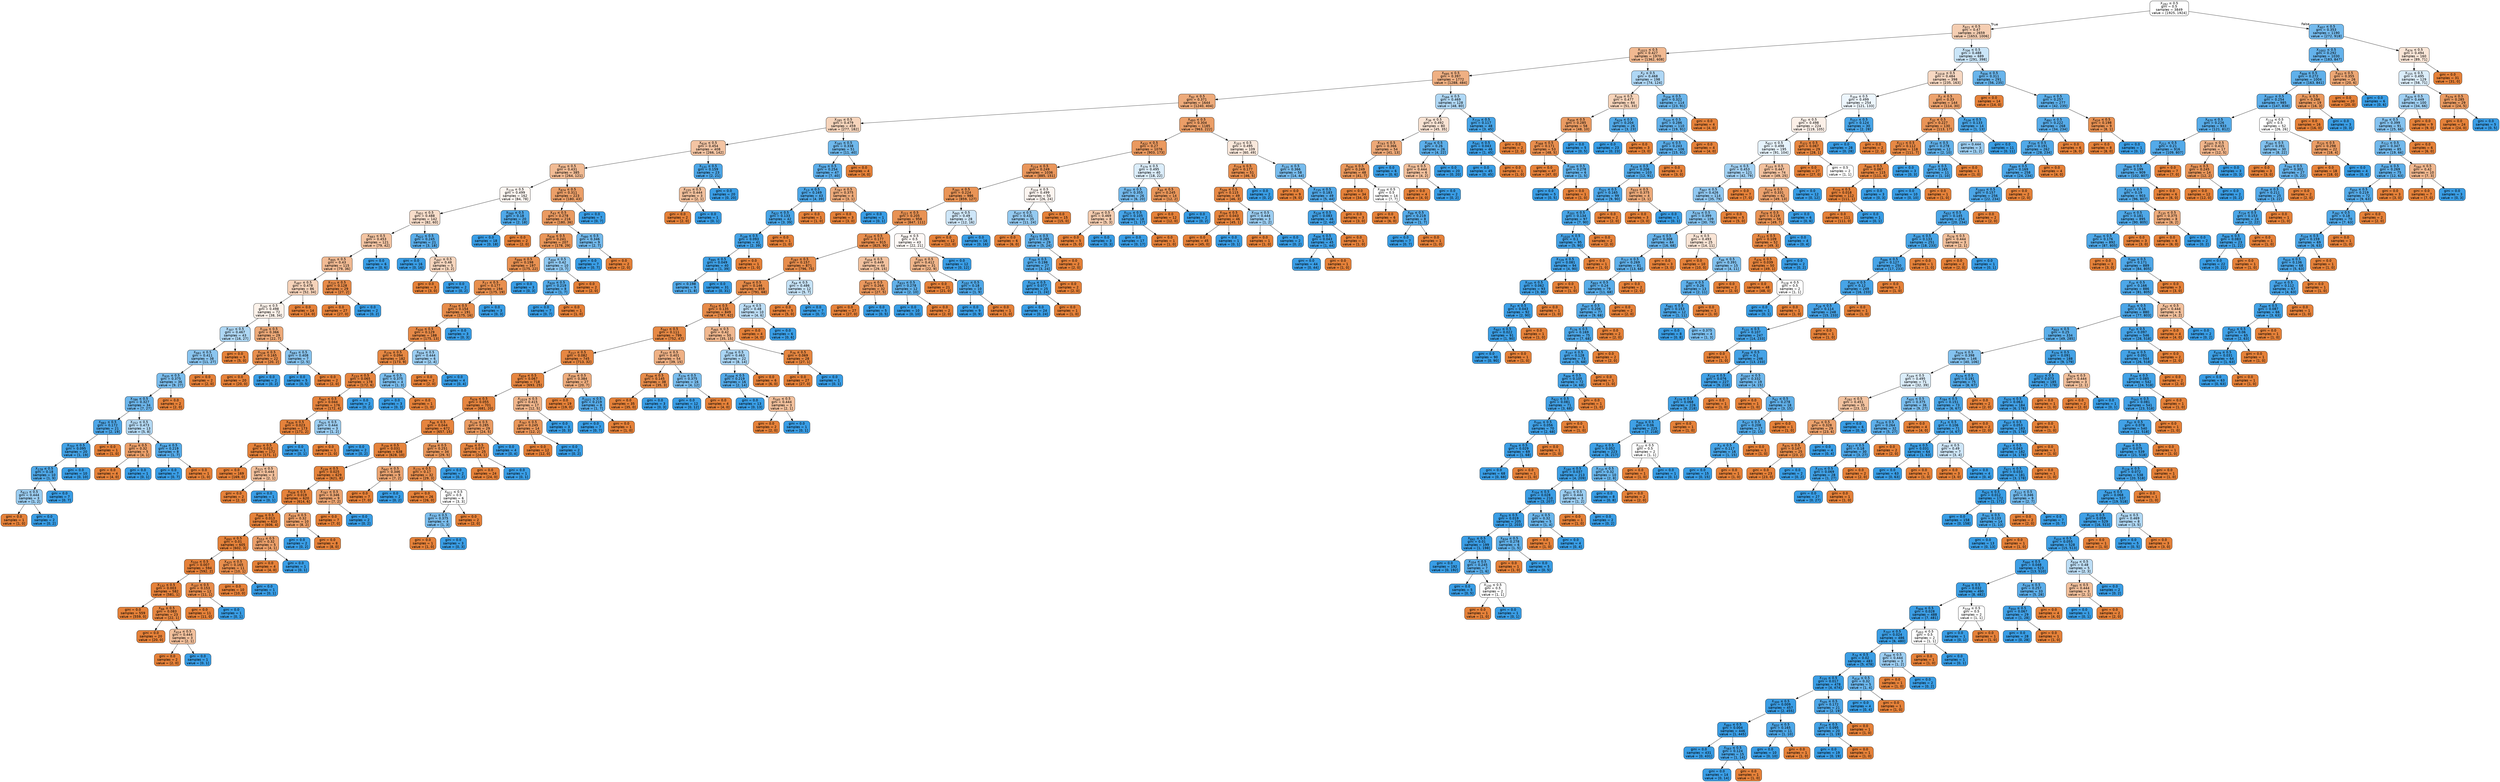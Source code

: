 digraph Tree {
node [shape=box, style="filled, rounded", color="black", fontname=helvetica] ;
edge [fontname=helvetica] ;
0 [label=<X<SUB>282</SUB> &le; 0.5<br/>gini = 0.5<br/>samples = 3849<br/>value = [1925, 1924]>, fillcolor="#ffffff"] ;
1 [label=<X<SUB>971</SUB> &le; 0.5<br/>gini = 0.47<br/>samples = 2659<br/>value = [1653, 1006]>, fillcolor="#f5ceb2"] ;
0 -> 1 [labeldistance=2.5, labelangle=45, headlabel="True"] ;
2 [label=<X<SUB>1015</SUB> &le; 0.5<br/>gini = 0.427<br/>samples = 1970<br/>value = [1362, 608]>, fillcolor="#f1b991"] ;
1 -> 2 ;
3 [label=<X<SUB>695</SUB> &le; 0.5<br/>gini = 0.397<br/>samples = 1772<br/>value = [1288, 484]>, fillcolor="#efb083"] ;
2 -> 3 ;
4 [label=<X<SUB>92</SUB> &le; 0.5<br/>gini = 0.371<br/>samples = 1644<br/>value = [1240, 404]>, fillcolor="#edaa7a"] ;
3 -> 4 ;
5 [label=<X<SUB>285</SUB> &le; 0.5<br/>gini = 0.479<br/>samples = 459<br/>value = [277, 182]>, fillcolor="#f6d4bb"] ;
4 -> 5 ;
6 [label=<X<SUB>616</SUB> &le; 0.5<br/>gini = 0.454<br/>samples = 408<br/>value = [266, 142]>, fillcolor="#f3c4a3"] ;
5 -> 6 ;
7 [label=<X<SUB>456</SUB> &le; 0.5<br/>gini = 0.431<br/>samples = 385<br/>value = [264, 121]>, fillcolor="#f1bb94"] ;
6 -> 7 ;
8 [label=<X<SUB>119</SUB> &le; 0.5<br/>gini = 0.499<br/>samples = 162<br/>value = [84, 78]>, fillcolor="#fdf6f1"] ;
7 -> 8 ;
9 [label=<X<SUB>951</SUB> &le; 0.5<br/>gini = 0.488<br/>samples = 142<br/>value = [82, 60]>, fillcolor="#f8ddca"] ;
8 -> 9 ;
10 [label=<X<SUB>883</SUB> &le; 0.5<br/>gini = 0.453<br/>samples = 121<br/>value = [79, 42]>, fillcolor="#f3c4a2"] ;
9 -> 10 ;
11 [label=<X<SUB>905</SUB> &le; 0.5<br/>gini = 0.43<br/>samples = 115<br/>value = [79, 36]>, fillcolor="#f1ba93"] ;
10 -> 11 ;
12 [label=<X<SUB>487</SUB> &le; 0.5<br/>gini = 0.478<br/>samples = 86<br/>value = [52, 34]>, fillcolor="#f6d3ba"] ;
11 -> 12 ;
13 [label=<X<SUB>242</SUB> &le; 0.5<br/>gini = 0.498<br/>samples = 72<br/>value = [38, 34]>, fillcolor="#fcf2ea"] ;
12 -> 13 ;
14 [label=<X<SUB>307</SUB> &le; 0.5<br/>gini = 0.467<br/>samples = 43<br/>value = [16, 27]>, fillcolor="#aed7f4"] ;
13 -> 14 ;
15 [label=<X<SUB>661</SUB> &le; 0.5<br/>gini = 0.411<br/>samples = 38<br/>value = [11, 27]>, fillcolor="#8ac5f0"] ;
14 -> 15 ;
16 [label=<X<SUB>935</SUB> &le; 0.5<br/>gini = 0.375<br/>samples = 36<br/>value = [9, 27]>, fillcolor="#7bbeee"] ;
15 -> 16 ;
17 [label=<X<SUB>786</SUB> &le; 0.5<br/>gini = 0.327<br/>samples = 34<br/>value = [7, 27]>, fillcolor="#6cb6ec"] ;
16 -> 17 ;
18 [label=<X<SUB>882</SUB> &le; 0.5<br/>gini = 0.172<br/>samples = 21<br/>value = [2, 19]>, fillcolor="#4ea7e8"] ;
17 -> 18 ;
19 [label=<X<SUB>702</SUB> &le; 0.5<br/>gini = 0.095<br/>samples = 20<br/>value = [1, 19]>, fillcolor="#43a2e6"] ;
18 -> 19 ;
20 [label=<X<SUB>178</SUB> &le; 0.5<br/>gini = 0.18<br/>samples = 10<br/>value = [1, 9]>, fillcolor="#4fa8e8"] ;
19 -> 20 ;
21 [label=<X<SUB>813</SUB> &le; 0.5<br/>gini = 0.444<br/>samples = 3<br/>value = [1, 2]>, fillcolor="#9ccef2"] ;
20 -> 21 ;
22 [label=<gini = 0.0<br/>samples = 1<br/>value = [1, 0]>, fillcolor="#e58139"] ;
21 -> 22 ;
23 [label=<gini = 0.0<br/>samples = 2<br/>value = [0, 2]>, fillcolor="#399de5"] ;
21 -> 23 ;
24 [label=<gini = 0.0<br/>samples = 7<br/>value = [0, 7]>, fillcolor="#399de5"] ;
20 -> 24 ;
25 [label=<gini = 0.0<br/>samples = 10<br/>value = [0, 10]>, fillcolor="#399de5"] ;
19 -> 25 ;
26 [label=<gini = 0.0<br/>samples = 1<br/>value = [1, 0]>, fillcolor="#e58139"] ;
18 -> 26 ;
27 [label=<X<SUB>252</SUB> &le; 0.5<br/>gini = 0.473<br/>samples = 13<br/>value = [5, 8]>, fillcolor="#b5daf5"] ;
17 -> 27 ;
28 [label=<X<SUB>334</SUB> &le; 0.5<br/>gini = 0.32<br/>samples = 5<br/>value = [4, 1]>, fillcolor="#eca06a"] ;
27 -> 28 ;
29 [label=<gini = 0.0<br/>samples = 4<br/>value = [4, 0]>, fillcolor="#e58139"] ;
28 -> 29 ;
30 [label=<gini = 0.0<br/>samples = 1<br/>value = [0, 1]>, fillcolor="#399de5"] ;
28 -> 30 ;
31 [label=<X<SUB>164</SUB> &le; 0.5<br/>gini = 0.219<br/>samples = 8<br/>value = [1, 7]>, fillcolor="#55abe9"] ;
27 -> 31 ;
32 [label=<gini = 0.0<br/>samples = 7<br/>value = [0, 7]>, fillcolor="#399de5"] ;
31 -> 32 ;
33 [label=<gini = 0.0<br/>samples = 1<br/>value = [1, 0]>, fillcolor="#e58139"] ;
31 -> 33 ;
34 [label=<gini = 0.0<br/>samples = 2<br/>value = [2, 0]>, fillcolor="#e58139"] ;
16 -> 34 ;
35 [label=<gini = 0.0<br/>samples = 2<br/>value = [2, 0]>, fillcolor="#e58139"] ;
15 -> 35 ;
36 [label=<gini = 0.0<br/>samples = 5<br/>value = [5, 0]>, fillcolor="#e58139"] ;
14 -> 36 ;
37 [label=<X<SUB>109</SUB> &le; 0.5<br/>gini = 0.366<br/>samples = 29<br/>value = [22, 7]>, fillcolor="#eda978"] ;
13 -> 37 ;
38 [label=<X<SUB>538</SUB> &le; 0.5<br/>gini = 0.165<br/>samples = 22<br/>value = [20, 2]>, fillcolor="#e88e4d"] ;
37 -> 38 ;
39 [label=<gini = 0.0<br/>samples = 20<br/>value = [20, 0]>, fillcolor="#e58139"] ;
38 -> 39 ;
40 [label=<gini = 0.0<br/>samples = 2<br/>value = [0, 2]>, fillcolor="#399de5"] ;
38 -> 40 ;
41 [label=<X<SUB>683</SUB> &le; 0.5<br/>gini = 0.408<br/>samples = 7<br/>value = [2, 5]>, fillcolor="#88c4ef"] ;
37 -> 41 ;
42 [label=<gini = 0.0<br/>samples = 5<br/>value = [0, 5]>, fillcolor="#399de5"] ;
41 -> 42 ;
43 [label=<gini = 0.0<br/>samples = 2<br/>value = [2, 0]>, fillcolor="#e58139"] ;
41 -> 43 ;
44 [label=<gini = 0.0<br/>samples = 14<br/>value = [14, 0]>, fillcolor="#e58139"] ;
12 -> 44 ;
45 [label=<X<SUB>713</SUB> &le; 0.5<br/>gini = 0.128<br/>samples = 29<br/>value = [27, 2]>, fillcolor="#e78a48"] ;
11 -> 45 ;
46 [label=<gini = 0.0<br/>samples = 27<br/>value = [27, 0]>, fillcolor="#e58139"] ;
45 -> 46 ;
47 [label=<gini = 0.0<br/>samples = 2<br/>value = [0, 2]>, fillcolor="#399de5"] ;
45 -> 47 ;
48 [label=<gini = 0.0<br/>samples = 6<br/>value = [0, 6]>, fillcolor="#399de5"] ;
10 -> 48 ;
49 [label=<X<SUB>622</SUB> &le; 0.5<br/>gini = 0.245<br/>samples = 21<br/>value = [3, 18]>, fillcolor="#5aade9"] ;
9 -> 49 ;
50 [label=<gini = 0.0<br/>samples = 16<br/>value = [0, 16]>, fillcolor="#399de5"] ;
49 -> 50 ;
51 [label=<X<SUB>447</SUB> &le; 0.5<br/>gini = 0.48<br/>samples = 5<br/>value = [3, 2]>, fillcolor="#f6d5bd"] ;
49 -> 51 ;
52 [label=<gini = 0.0<br/>samples = 3<br/>value = [3, 0]>, fillcolor="#e58139"] ;
51 -> 52 ;
53 [label=<gini = 0.0<br/>samples = 2<br/>value = [0, 2]>, fillcolor="#399de5"] ;
51 -> 53 ;
54 [label=<X<SUB>560</SUB> &le; 0.5<br/>gini = 0.18<br/>samples = 20<br/>value = [2, 18]>, fillcolor="#4fa8e8"] ;
8 -> 54 ;
55 [label=<gini = 0.0<br/>samples = 18<br/>value = [0, 18]>, fillcolor="#399de5"] ;
54 -> 55 ;
56 [label=<gini = 0.0<br/>samples = 2<br/>value = [2, 0]>, fillcolor="#e58139"] ;
54 -> 56 ;
57 [label=<X<SUB>874</SUB> &le; 0.5<br/>gini = 0.311<br/>samples = 223<br/>value = [180, 43]>, fillcolor="#eb9f68"] ;
7 -> 57 ;
58 [label=<X<SUB>43</SUB> &le; 0.5<br/>gini = 0.278<br/>samples = 216<br/>value = [180, 36]>, fillcolor="#ea9a61"] ;
57 -> 58 ;
59 [label=<X<SUB>838</SUB> &le; 0.5<br/>gini = 0.241<br/>samples = 207<br/>value = [178, 29]>, fillcolor="#e99659"] ;
58 -> 59 ;
60 [label=<X<SUB>899</SUB> &le; 0.5<br/>gini = 0.198<br/>samples = 197<br/>value = [175, 22]>, fillcolor="#e89152"] ;
59 -> 60 ;
61 [label=<X<SUB>17</SUB> &le; 0.5<br/>gini = 0.177<br/>samples = 194<br/>value = [175, 19]>, fillcolor="#e88f4e"] ;
60 -> 61 ;
62 [label=<X<SUB>744</SUB> &le; 0.5<br/>gini = 0.154<br/>samples = 191<br/>value = [175, 16]>, fillcolor="#e78d4b"] ;
61 -> 62 ;
63 [label=<X<SUB>430</SUB> &le; 0.5<br/>gini = 0.129<br/>samples = 188<br/>value = [175, 13]>, fillcolor="#e78a48"] ;
62 -> 63 ;
64 [label=<X<SUB>276</SUB> &le; 0.5<br/>gini = 0.094<br/>samples = 182<br/>value = [173, 9]>, fillcolor="#e68843"] ;
63 -> 64 ;
65 [label=<X<SUB>233</SUB> &le; 0.5<br/>gini = 0.065<br/>samples = 178<br/>value = [172, 6]>, fillcolor="#e68540"] ;
64 -> 65 ;
66 [label=<X<SUB>947</SUB> &le; 0.5<br/>gini = 0.044<br/>samples = 176<br/>value = [172, 4]>, fillcolor="#e6843e"] ;
65 -> 66 ;
67 [label=<X<SUB>826</SUB> &le; 0.5<br/>gini = 0.023<br/>samples = 173<br/>value = [171, 2]>, fillcolor="#e5823b"] ;
66 -> 67 ;
68 [label=<X<SUB>402</SUB> &le; 0.5<br/>gini = 0.012<br/>samples = 172<br/>value = [171, 1]>, fillcolor="#e5823a"] ;
67 -> 68 ;
69 [label=<gini = 0.0<br/>samples = 169<br/>value = [169, 0]>, fillcolor="#e58139"] ;
68 -> 69 ;
70 [label=<X<SUB>515</SUB> &le; 0.5<br/>gini = 0.444<br/>samples = 3<br/>value = [2, 1]>, fillcolor="#f2c09c"] ;
68 -> 70 ;
71 [label=<gini = 0.0<br/>samples = 2<br/>value = [2, 0]>, fillcolor="#e58139"] ;
70 -> 71 ;
72 [label=<gini = 0.0<br/>samples = 1<br/>value = [0, 1]>, fillcolor="#399de5"] ;
70 -> 72 ;
73 [label=<gini = 0.0<br/>samples = 1<br/>value = [0, 1]>, fillcolor="#399de5"] ;
67 -> 73 ;
74 [label=<X<SUB>925</SUB> &le; 0.5<br/>gini = 0.444<br/>samples = 3<br/>value = [1, 2]>, fillcolor="#9ccef2"] ;
66 -> 74 ;
75 [label=<gini = 0.0<br/>samples = 1<br/>value = [1, 0]>, fillcolor="#e58139"] ;
74 -> 75 ;
76 [label=<gini = 0.0<br/>samples = 2<br/>value = [0, 2]>, fillcolor="#399de5"] ;
74 -> 76 ;
77 [label=<gini = 0.0<br/>samples = 2<br/>value = [0, 2]>, fillcolor="#399de5"] ;
65 -> 77 ;
78 [label=<X<SUB>898</SUB> &le; 0.5<br/>gini = 0.375<br/>samples = 4<br/>value = [1, 3]>, fillcolor="#7bbeee"] ;
64 -> 78 ;
79 [label=<gini = 0.0<br/>samples = 3<br/>value = [0, 3]>, fillcolor="#399de5"] ;
78 -> 79 ;
80 [label=<gini = 0.0<br/>samples = 1<br/>value = [1, 0]>, fillcolor="#e58139"] ;
78 -> 80 ;
81 [label=<X<SUB>934</SUB> &le; 0.5<br/>gini = 0.444<br/>samples = 6<br/>value = [2, 4]>, fillcolor="#9ccef2"] ;
63 -> 81 ;
82 [label=<gini = 0.0<br/>samples = 2<br/>value = [2, 0]>, fillcolor="#e58139"] ;
81 -> 82 ;
83 [label=<gini = 0.0<br/>samples = 4<br/>value = [0, 4]>, fillcolor="#399de5"] ;
81 -> 83 ;
84 [label=<gini = 0.0<br/>samples = 3<br/>value = [0, 3]>, fillcolor="#399de5"] ;
62 -> 84 ;
85 [label=<gini = 0.0<br/>samples = 3<br/>value = [0, 3]>, fillcolor="#399de5"] ;
61 -> 85 ;
86 [label=<gini = 0.0<br/>samples = 3<br/>value = [0, 3]>, fillcolor="#399de5"] ;
60 -> 86 ;
87 [label=<X<SUB>404</SUB> &le; 0.5<br/>gini = 0.42<br/>samples = 10<br/>value = [3, 7]>, fillcolor="#8ec7f0"] ;
59 -> 87 ;
88 [label=<X<SUB>920</SUB> &le; 0.5<br/>gini = 0.219<br/>samples = 8<br/>value = [1, 7]>, fillcolor="#55abe9"] ;
87 -> 88 ;
89 [label=<gini = 0.0<br/>samples = 7<br/>value = [0, 7]>, fillcolor="#399de5"] ;
88 -> 89 ;
90 [label=<gini = 0.0<br/>samples = 1<br/>value = [1, 0]>, fillcolor="#e58139"] ;
88 -> 90 ;
91 [label=<gini = 0.0<br/>samples = 2<br/>value = [2, 0]>, fillcolor="#e58139"] ;
87 -> 91 ;
92 [label=<X<SUB>980</SUB> &le; 0.5<br/>gini = 0.346<br/>samples = 9<br/>value = [2, 7]>, fillcolor="#72b9ec"] ;
58 -> 92 ;
93 [label=<gini = 0.0<br/>samples = 7<br/>value = [0, 7]>, fillcolor="#399de5"] ;
92 -> 93 ;
94 [label=<gini = 0.0<br/>samples = 2<br/>value = [2, 0]>, fillcolor="#e58139"] ;
92 -> 94 ;
95 [label=<gini = 0.0<br/>samples = 7<br/>value = [0, 7]>, fillcolor="#399de5"] ;
57 -> 95 ;
96 [label=<X<SUB>131</SUB> &le; 0.5<br/>gini = 0.159<br/>samples = 23<br/>value = [2, 21]>, fillcolor="#4ca6e7"] ;
6 -> 96 ;
97 [label=<X<SUB>155</SUB> &le; 0.5<br/>gini = 0.444<br/>samples = 3<br/>value = [2, 1]>, fillcolor="#f2c09c"] ;
96 -> 97 ;
98 [label=<gini = 0.0<br/>samples = 2<br/>value = [2, 0]>, fillcolor="#e58139"] ;
97 -> 98 ;
99 [label=<gini = 0.0<br/>samples = 1<br/>value = [0, 1]>, fillcolor="#399de5"] ;
97 -> 99 ;
100 [label=<gini = 0.0<br/>samples = 20<br/>value = [0, 20]>, fillcolor="#399de5"] ;
96 -> 100 ;
101 [label=<X<SUB>345</SUB> &le; 0.5<br/>gini = 0.338<br/>samples = 51<br/>value = [11, 40]>, fillcolor="#6fb8ec"] ;
5 -> 101 ;
102 [label=<X<SUB>509</SUB> &le; 0.5<br/>gini = 0.254<br/>samples = 47<br/>value = [7, 40]>, fillcolor="#5caeea"] ;
101 -> 102 ;
103 [label=<X<SUB>13</SUB> &le; 0.5<br/>gini = 0.169<br/>samples = 43<br/>value = [4, 39]>, fillcolor="#4da7e8"] ;
102 -> 103 ;
104 [label=<X<SUB>822</SUB> &le; 0.5<br/>gini = 0.133<br/>samples = 42<br/>value = [3, 39]>, fillcolor="#48a5e7"] ;
103 -> 104 ;
105 [label=<X<SUB>148</SUB> &le; 0.5<br/>gini = 0.093<br/>samples = 41<br/>value = [2, 39]>, fillcolor="#43a2e6"] ;
104 -> 105 ;
106 [label=<X<SUB>995</SUB> &le; 0.5<br/>gini = 0.049<br/>samples = 40<br/>value = [1, 39]>, fillcolor="#3ea0e6"] ;
105 -> 106 ;
107 [label=<gini = 0.198<br/>samples = 9<br/>value = [1, 8]>, fillcolor="#52a9e8"] ;
106 -> 107 ;
108 [label=<gini = 0.0<br/>samples = 31<br/>value = [0, 31]>, fillcolor="#399de5"] ;
106 -> 108 ;
109 [label=<gini = 0.0<br/>samples = 1<br/>value = [1, 0]>, fillcolor="#e58139"] ;
105 -> 109 ;
110 [label=<gini = 0.0<br/>samples = 1<br/>value = [1, 0]>, fillcolor="#e58139"] ;
104 -> 110 ;
111 [label=<gini = 0.0<br/>samples = 1<br/>value = [1, 0]>, fillcolor="#e58139"] ;
103 -> 111 ;
112 [label=<X<SUB>787</SUB> &le; 0.5<br/>gini = 0.375<br/>samples = 4<br/>value = [3, 1]>, fillcolor="#eeab7b"] ;
102 -> 112 ;
113 [label=<gini = 0.0<br/>samples = 3<br/>value = [3, 0]>, fillcolor="#e58139"] ;
112 -> 113 ;
114 [label=<gini = 0.0<br/>samples = 1<br/>value = [0, 1]>, fillcolor="#399de5"] ;
112 -> 114 ;
115 [label=<gini = 0.0<br/>samples = 4<br/>value = [4, 0]>, fillcolor="#e58139"] ;
101 -> 115 ;
116 [label=<X<SUB>493</SUB> &le; 0.5<br/>gini = 0.304<br/>samples = 1185<br/>value = [963, 222]>, fillcolor="#eb9e67"] ;
4 -> 116 ;
117 [label=<X<SUB>422</SUB> &le; 0.5<br/>gini = 0.27<br/>samples = 1076<br/>value = [903, 173]>, fillcolor="#ea995f"] ;
116 -> 117 ;
118 [label=<X<SUB>214</SUB> &le; 0.5<br/>gini = 0.249<br/>samples = 1036<br/>value = [885, 151]>, fillcolor="#e9965b"] ;
117 -> 118 ;
119 [label=<X<SUB>261</SUB> &le; 0.5<br/>gini = 0.224<br/>samples = 986<br/>value = [859, 127]>, fillcolor="#e99456"] ;
118 -> 119 ;
120 [label=<X<SUB>211</SUB> &le; 0.5<br/>gini = 0.205<br/>samples = 958<br/>value = [847, 111]>, fillcolor="#e89253"] ;
119 -> 120 ;
121 [label=<X<SUB>234</SUB> &le; 0.5<br/>gini = 0.177<br/>samples = 915<br/>value = [825, 90]>, fillcolor="#e88f4f"] ;
120 -> 121 ;
122 [label=<X<SUB>287</SUB> &le; 0.5<br/>gini = 0.157<br/>samples = 871<br/>value = [796, 75]>, fillcolor="#e78d4c"] ;
121 -> 122 ;
123 [label=<X<SUB>969</SUB> &le; 0.5<br/>gini = 0.146<br/>samples = 859<br/>value = [791, 68]>, fillcolor="#e78c4a"] ;
122 -> 123 ;
124 [label=<X<SUB>514</SUB> &le; 0.5<br/>gini = 0.135<br/>samples = 849<br/>value = [787, 62]>, fillcolor="#e78b49"] ;
123 -> 124 ;
125 [label=<X<SUB>567</SUB> &le; 0.5<br/>gini = 0.111<br/>samples = 799<br/>value = [752, 47]>, fillcolor="#e78945"] ;
124 -> 125 ;
126 [label=<X<SUB>217</SUB> &le; 0.5<br/>gini = 0.082<br/>samples = 745<br/>value = [713, 32]>, fillcolor="#e68742"] ;
125 -> 126 ;
127 [label=<X<SUB>859</SUB> &le; 0.5<br/>gini = 0.067<br/>samples = 718<br/>value = [693, 25]>, fillcolor="#e68640"] ;
126 -> 127 ;
128 [label=<X<SUB>978</SUB> &le; 0.5<br/>gini = 0.055<br/>samples = 701<br/>value = [681, 20]>, fillcolor="#e6853f"] ;
127 -> 128 ;
129 [label=<X<SUB>96</SUB> &le; 0.5<br/>gini = 0.044<br/>samples = 672<br/>value = [657, 15]>, fillcolor="#e6843e"] ;
128 -> 129 ;
130 [label=<X<SUB>159</SUB> &le; 0.5<br/>gini = 0.031<br/>samples = 638<br/>value = [628, 10]>, fillcolor="#e5833c"] ;
129 -> 130 ;
131 [label=<X<SUB>239</SUB> &le; 0.5<br/>gini = 0.025<br/>samples = 629<br/>value = [621, 8]>, fillcolor="#e5833c"] ;
130 -> 131 ;
132 [label=<X<SUB>938</SUB> &le; 0.5<br/>gini = 0.019<br/>samples = 620<br/>value = [614, 6]>, fillcolor="#e5823b"] ;
131 -> 132 ;
133 [label=<X<SUB>886</SUB> &le; 0.5<br/>gini = 0.013<br/>samples = 610<br/>value = [606, 4]>, fillcolor="#e5823a"] ;
132 -> 133 ;
134 [label=<X<SUB>693</SUB> &le; 0.5<br/>gini = 0.01<br/>samples = 605<br/>value = [602, 3]>, fillcolor="#e5823a"] ;
133 -> 134 ;
135 [label=<X<SUB>550</SUB> &le; 0.5<br/>gini = 0.007<br/>samples = 594<br/>value = [592, 2]>, fillcolor="#e5813a"] ;
134 -> 135 ;
136 [label=<X<SUB>132</SUB> &le; 0.5<br/>gini = 0.003<br/>samples = 582<br/>value = [581, 1]>, fillcolor="#e58139"] ;
135 -> 136 ;
137 [label=<gini = 0.0<br/>samples = 559<br/>value = [559, 0]>, fillcolor="#e58139"] ;
136 -> 137 ;
138 [label=<X<SUB>66</SUB> &le; 0.5<br/>gini = 0.083<br/>samples = 23<br/>value = [22, 1]>, fillcolor="#e68742"] ;
136 -> 138 ;
139 [label=<gini = 0.0<br/>samples = 20<br/>value = [20, 0]>, fillcolor="#e58139"] ;
138 -> 139 ;
140 [label=<X<SUB>414</SUB> &le; 0.5<br/>gini = 0.444<br/>samples = 3<br/>value = [2, 1]>, fillcolor="#f2c09c"] ;
138 -> 140 ;
141 [label=<gini = 0.0<br/>samples = 2<br/>value = [2, 0]>, fillcolor="#e58139"] ;
140 -> 141 ;
142 [label=<gini = 0.0<br/>samples = 1<br/>value = [0, 1]>, fillcolor="#399de5"] ;
140 -> 142 ;
143 [label=<X<SUB>107</SUB> &le; 0.5<br/>gini = 0.153<br/>samples = 12<br/>value = [11, 1]>, fillcolor="#e78c4b"] ;
135 -> 143 ;
144 [label=<gini = 0.0<br/>samples = 11<br/>value = [11, 0]>, fillcolor="#e58139"] ;
143 -> 144 ;
145 [label=<gini = 0.0<br/>samples = 1<br/>value = [0, 1]>, fillcolor="#399de5"] ;
143 -> 145 ;
146 [label=<X<SUB>425</SUB> &le; 0.5<br/>gini = 0.165<br/>samples = 11<br/>value = [10, 1]>, fillcolor="#e88e4d"] ;
134 -> 146 ;
147 [label=<gini = 0.0<br/>samples = 10<br/>value = [10, 0]>, fillcolor="#e58139"] ;
146 -> 147 ;
148 [label=<gini = 0.0<br/>samples = 1<br/>value = [0, 1]>, fillcolor="#399de5"] ;
146 -> 148 ;
149 [label=<X<SUB>553</SUB> &le; 0.5<br/>gini = 0.32<br/>samples = 5<br/>value = [4, 1]>, fillcolor="#eca06a"] ;
133 -> 149 ;
150 [label=<gini = 0.0<br/>samples = 4<br/>value = [4, 0]>, fillcolor="#e58139"] ;
149 -> 150 ;
151 [label=<gini = 0.0<br/>samples = 1<br/>value = [0, 1]>, fillcolor="#399de5"] ;
149 -> 151 ;
152 [label=<X<SUB>424</SUB> &le; 0.5<br/>gini = 0.32<br/>samples = 10<br/>value = [8, 2]>, fillcolor="#eca06a"] ;
132 -> 152 ;
153 [label=<gini = 0.0<br/>samples = 2<br/>value = [0, 2]>, fillcolor="#399de5"] ;
152 -> 153 ;
154 [label=<gini = 0.0<br/>samples = 8<br/>value = [8, 0]>, fillcolor="#e58139"] ;
152 -> 154 ;
155 [label=<X<SUB>787</SUB> &le; 0.5<br/>gini = 0.346<br/>samples = 9<br/>value = [7, 2]>, fillcolor="#eca572"] ;
131 -> 155 ;
156 [label=<gini = 0.0<br/>samples = 7<br/>value = [7, 0]>, fillcolor="#e58139"] ;
155 -> 156 ;
157 [label=<gini = 0.0<br/>samples = 2<br/>value = [0, 2]>, fillcolor="#399de5"] ;
155 -> 157 ;
158 [label=<X<SUB>642</SUB> &le; 0.5<br/>gini = 0.346<br/>samples = 9<br/>value = [7, 2]>, fillcolor="#eca572"] ;
130 -> 158 ;
159 [label=<gini = 0.0<br/>samples = 7<br/>value = [7, 0]>, fillcolor="#e58139"] ;
158 -> 159 ;
160 [label=<gini = 0.0<br/>samples = 2<br/>value = [0, 2]>, fillcolor="#399de5"] ;
158 -> 160 ;
161 [label=<X<SUB>858</SUB> &le; 0.5<br/>gini = 0.251<br/>samples = 34<br/>value = [29, 5]>, fillcolor="#e9975b"] ;
129 -> 161 ;
162 [label=<X<SUB>173</SUB> &le; 0.5<br/>gini = 0.17<br/>samples = 32<br/>value = [29, 3]>, fillcolor="#e88e4d"] ;
161 -> 162 ;
163 [label=<gini = 0.0<br/>samples = 26<br/>value = [26, 0]>, fillcolor="#e58139"] ;
162 -> 163 ;
164 [label=<X<SUB>922</SUB> &le; 0.5<br/>gini = 0.5<br/>samples = 6<br/>value = [3, 3]>, fillcolor="#ffffff"] ;
162 -> 164 ;
165 [label=<X<SUB>732</SUB> &le; 0.5<br/>gini = 0.375<br/>samples = 4<br/>value = [1, 3]>, fillcolor="#7bbeee"] ;
164 -> 165 ;
166 [label=<gini = 0.0<br/>samples = 1<br/>value = [1, 0]>, fillcolor="#e58139"] ;
165 -> 166 ;
167 [label=<gini = 0.0<br/>samples = 3<br/>value = [0, 3]>, fillcolor="#399de5"] ;
165 -> 167 ;
168 [label=<gini = 0.0<br/>samples = 2<br/>value = [2, 0]>, fillcolor="#e58139"] ;
164 -> 168 ;
169 [label=<gini = 0.0<br/>samples = 2<br/>value = [0, 2]>, fillcolor="#399de5"] ;
161 -> 169 ;
170 [label=<X<SUB>139</SUB> &le; 0.5<br/>gini = 0.285<br/>samples = 29<br/>value = [24, 5]>, fillcolor="#ea9b62"] ;
128 -> 170 ;
171 [label=<X<SUB>986</SUB> &le; 0.5<br/>gini = 0.077<br/>samples = 25<br/>value = [24, 1]>, fillcolor="#e68641"] ;
170 -> 171 ;
172 [label=<gini = 0.0<br/>samples = 24<br/>value = [24, 0]>, fillcolor="#e58139"] ;
171 -> 172 ;
173 [label=<gini = 0.0<br/>samples = 1<br/>value = [0, 1]>, fillcolor="#399de5"] ;
171 -> 173 ;
174 [label=<gini = 0.0<br/>samples = 4<br/>value = [0, 4]>, fillcolor="#399de5"] ;
170 -> 174 ;
175 [label=<X<SUB>1019</SUB> &le; 0.5<br/>gini = 0.415<br/>samples = 17<br/>value = [12, 5]>, fillcolor="#f0b58b"] ;
127 -> 175 ;
176 [label=<X<SUB>767</SUB> &le; 0.5<br/>gini = 0.245<br/>samples = 14<br/>value = [12, 2]>, fillcolor="#e9965a"] ;
175 -> 176 ;
177 [label=<gini = 0.0<br/>samples = 12<br/>value = [12, 0]>, fillcolor="#e58139"] ;
176 -> 177 ;
178 [label=<gini = 0.0<br/>samples = 2<br/>value = [0, 2]>, fillcolor="#399de5"] ;
176 -> 178 ;
179 [label=<gini = 0.0<br/>samples = 3<br/>value = [0, 3]>, fillcolor="#399de5"] ;
175 -> 179 ;
180 [label=<X<SUB>356</SUB> &le; 0.5<br/>gini = 0.384<br/>samples = 27<br/>value = [20, 7]>, fillcolor="#eead7e"] ;
126 -> 180 ;
181 [label=<gini = 0.0<br/>samples = 19<br/>value = [19, 0]>, fillcolor="#e58139"] ;
180 -> 181 ;
182 [label=<X<SUB>1021</SUB> &le; 0.5<br/>gini = 0.219<br/>samples = 8<br/>value = [1, 7]>, fillcolor="#55abe9"] ;
180 -> 182 ;
183 [label=<gini = 0.0<br/>samples = 7<br/>value = [0, 7]>, fillcolor="#399de5"] ;
182 -> 183 ;
184 [label=<gini = 0.0<br/>samples = 1<br/>value = [1, 0]>, fillcolor="#e58139"] ;
182 -> 184 ;
185 [label=<X<SUB>332</SUB> &le; 0.5<br/>gini = 0.401<br/>samples = 54<br/>value = [39, 15]>, fillcolor="#efb185"] ;
125 -> 185 ;
186 [label=<X<SUB>596</SUB> &le; 0.5<br/>gini = 0.145<br/>samples = 38<br/>value = [35, 3]>, fillcolor="#e78c4a"] ;
185 -> 186 ;
187 [label=<gini = 0.0<br/>samples = 35<br/>value = [35, 0]>, fillcolor="#e58139"] ;
186 -> 187 ;
188 [label=<gini = 0.0<br/>samples = 3<br/>value = [0, 3]>, fillcolor="#399de5"] ;
186 -> 188 ;
189 [label=<X<SUB>376</SUB> &le; 0.5<br/>gini = 0.375<br/>samples = 16<br/>value = [4, 12]>, fillcolor="#7bbeee"] ;
185 -> 189 ;
190 [label=<gini = 0.0<br/>samples = 12<br/>value = [0, 12]>, fillcolor="#399de5"] ;
189 -> 190 ;
191 [label=<gini = 0.0<br/>samples = 4<br/>value = [4, 0]>, fillcolor="#e58139"] ;
189 -> 191 ;
192 [label=<X<SUB>465</SUB> &le; 0.5<br/>gini = 0.42<br/>samples = 50<br/>value = [35, 15]>, fillcolor="#f0b78e"] ;
124 -> 192 ;
193 [label=<X<SUB>298</SUB> &le; 0.5<br/>gini = 0.463<br/>samples = 22<br/>value = [8, 14]>, fillcolor="#aad5f4"] ;
192 -> 193 ;
194 [label=<X<SUB>1008</SUB> &le; 0.5<br/>gini = 0.219<br/>samples = 16<br/>value = [2, 14]>, fillcolor="#55abe9"] ;
193 -> 194 ;
195 [label=<gini = 0.0<br/>samples = 13<br/>value = [0, 13]>, fillcolor="#399de5"] ;
194 -> 195 ;
196 [label=<X<SUB>545</SUB> &le; 0.5<br/>gini = 0.444<br/>samples = 3<br/>value = [2, 1]>, fillcolor="#f2c09c"] ;
194 -> 196 ;
197 [label=<gini = 0.0<br/>samples = 2<br/>value = [2, 0]>, fillcolor="#e58139"] ;
196 -> 197 ;
198 [label=<gini = 0.0<br/>samples = 1<br/>value = [0, 1]>, fillcolor="#399de5"] ;
196 -> 198 ;
199 [label=<gini = 0.0<br/>samples = 6<br/>value = [6, 0]>, fillcolor="#e58139"] ;
193 -> 199 ;
200 [label=<X<SUB>76</SUB> &le; 0.5<br/>gini = 0.069<br/>samples = 28<br/>value = [27, 1]>, fillcolor="#e68640"] ;
192 -> 200 ;
201 [label=<gini = 0.0<br/>samples = 27<br/>value = [27, 0]>, fillcolor="#e58139"] ;
200 -> 201 ;
202 [label=<gini = 0.0<br/>samples = 1<br/>value = [0, 1]>, fillcolor="#399de5"] ;
200 -> 202 ;
203 [label=<X<SUB>918</SUB> &le; 0.5<br/>gini = 0.48<br/>samples = 10<br/>value = [4, 6]>, fillcolor="#bddef6"] ;
123 -> 203 ;
204 [label=<gini = 0.0<br/>samples = 4<br/>value = [4, 0]>, fillcolor="#e58139"] ;
203 -> 204 ;
205 [label=<gini = 0.0<br/>samples = 6<br/>value = [0, 6]>, fillcolor="#399de5"] ;
203 -> 205 ;
206 [label=<X<SUB>64</SUB> &le; 0.5<br/>gini = 0.486<br/>samples = 12<br/>value = [5, 7]>, fillcolor="#c6e3f8"] ;
122 -> 206 ;
207 [label=<gini = 0.0<br/>samples = 5<br/>value = [5, 0]>, fillcolor="#e58139"] ;
206 -> 207 ;
208 [label=<gini = 0.0<br/>samples = 7<br/>value = [0, 7]>, fillcolor="#399de5"] ;
206 -> 208 ;
209 [label=<X<SUB>458</SUB> &le; 0.5<br/>gini = 0.449<br/>samples = 44<br/>value = [29, 15]>, fillcolor="#f2c29f"] ;
121 -> 209 ;
210 [label=<X<SUB>423</SUB> &le; 0.5<br/>gini = 0.264<br/>samples = 32<br/>value = [27, 5]>, fillcolor="#ea985e"] ;
209 -> 210 ;
211 [label=<gini = 0.0<br/>samples = 27<br/>value = [27, 0]>, fillcolor="#e58139"] ;
210 -> 211 ;
212 [label=<gini = 0.0<br/>samples = 5<br/>value = [0, 5]>, fillcolor="#399de5"] ;
210 -> 212 ;
213 [label=<X<SUB>833</SUB> &le; 0.5<br/>gini = 0.278<br/>samples = 12<br/>value = [2, 10]>, fillcolor="#61b1ea"] ;
209 -> 213 ;
214 [label=<gini = 0.0<br/>samples = 10<br/>value = [0, 10]>, fillcolor="#399de5"] ;
213 -> 214 ;
215 [label=<gini = 0.0<br/>samples = 2<br/>value = [2, 0]>, fillcolor="#e58139"] ;
213 -> 215 ;
216 [label=<X<SUB>868</SUB> &le; 0.5<br/>gini = 0.5<br/>samples = 43<br/>value = [22, 21]>, fillcolor="#fef9f6"] ;
120 -> 216 ;
217 [label=<X<SUB>265</SUB> &le; 0.5<br/>gini = 0.412<br/>samples = 31<br/>value = [22, 9]>, fillcolor="#f0b58a"] ;
216 -> 217 ;
218 [label=<gini = 0.0<br/>samples = 21<br/>value = [21, 0]>, fillcolor="#e58139"] ;
217 -> 218 ;
219 [label=<X<SUB>102</SUB> &le; 0.5<br/>gini = 0.18<br/>samples = 10<br/>value = [1, 9]>, fillcolor="#4fa8e8"] ;
217 -> 219 ;
220 [label=<gini = 0.0<br/>samples = 9<br/>value = [0, 9]>, fillcolor="#399de5"] ;
219 -> 220 ;
221 [label=<gini = 0.0<br/>samples = 1<br/>value = [1, 0]>, fillcolor="#e58139"] ;
219 -> 221 ;
222 [label=<gini = 0.0<br/>samples = 12<br/>value = [0, 12]>, fillcolor="#399de5"] ;
216 -> 222 ;
223 [label=<X<SUB>665</SUB> &le; 0.5<br/>gini = 0.49<br/>samples = 28<br/>value = [12, 16]>, fillcolor="#cee6f8"] ;
119 -> 223 ;
224 [label=<gini = 0.0<br/>samples = 12<br/>value = [12, 0]>, fillcolor="#e58139"] ;
223 -> 224 ;
225 [label=<gini = 0.0<br/>samples = 16<br/>value = [0, 16]>, fillcolor="#399de5"] ;
223 -> 225 ;
226 [label=<X<SUB>316</SUB> &le; 0.5<br/>gini = 0.499<br/>samples = 50<br/>value = [26, 24]>, fillcolor="#fdf5f0"] ;
118 -> 226 ;
227 [label=<X<SUB>437</SUB> &le; 0.5<br/>gini = 0.431<br/>samples = 35<br/>value = [11, 24]>, fillcolor="#94caf1"] ;
226 -> 227 ;
228 [label=<gini = 0.0<br/>samples = 6<br/>value = [6, 0]>, fillcolor="#e58139"] ;
227 -> 228 ;
229 [label=<X<SUB>873</SUB> &le; 0.5<br/>gini = 0.285<br/>samples = 29<br/>value = [5, 24]>, fillcolor="#62b1ea"] ;
227 -> 229 ;
230 [label=<X<SUB>760</SUB> &le; 0.5<br/>gini = 0.198<br/>samples = 27<br/>value = [3, 24]>, fillcolor="#52a9e8"] ;
229 -> 230 ;
231 [label=<X<SUB>516</SUB> &le; 0.5<br/>gini = 0.077<br/>samples = 25<br/>value = [1, 24]>, fillcolor="#41a1e6"] ;
230 -> 231 ;
232 [label=<gini = 0.0<br/>samples = 24<br/>value = [0, 24]>, fillcolor="#399de5"] ;
231 -> 232 ;
233 [label=<gini = 0.0<br/>samples = 1<br/>value = [1, 0]>, fillcolor="#e58139"] ;
231 -> 233 ;
234 [label=<gini = 0.0<br/>samples = 2<br/>value = [2, 0]>, fillcolor="#e58139"] ;
230 -> 234 ;
235 [label=<gini = 0.0<br/>samples = 2<br/>value = [2, 0]>, fillcolor="#e58139"] ;
229 -> 235 ;
236 [label=<gini = 0.0<br/>samples = 15<br/>value = [15, 0]>, fillcolor="#e58139"] ;
226 -> 236 ;
237 [label=<X<SUB>379</SUB> &le; 0.5<br/>gini = 0.495<br/>samples = 40<br/>value = [18, 22]>, fillcolor="#dbedfa"] ;
117 -> 237 ;
238 [label=<X<SUB>302</SUB> &le; 0.5<br/>gini = 0.355<br/>samples = 26<br/>value = [6, 20]>, fillcolor="#74baed"] ;
237 -> 238 ;
239 [label=<X<SUB>189</SUB> &le; 0.5<br/>gini = 0.469<br/>samples = 8<br/>value = [5, 3]>, fillcolor="#f5cdb0"] ;
238 -> 239 ;
240 [label=<gini = 0.0<br/>samples = 5<br/>value = [5, 0]>, fillcolor="#e58139"] ;
239 -> 240 ;
241 [label=<gini = 0.0<br/>samples = 3<br/>value = [0, 3]>, fillcolor="#399de5"] ;
239 -> 241 ;
242 [label=<X<SUB>525</SUB> &le; 0.5<br/>gini = 0.105<br/>samples = 18<br/>value = [1, 17]>, fillcolor="#45a3e7"] ;
238 -> 242 ;
243 [label=<gini = 0.0<br/>samples = 17<br/>value = [0, 17]>, fillcolor="#399de5"] ;
242 -> 243 ;
244 [label=<gini = 0.0<br/>samples = 1<br/>value = [1, 0]>, fillcolor="#e58139"] ;
242 -> 244 ;
245 [label=<X<SUB>40</SUB> &le; 0.5<br/>gini = 0.245<br/>samples = 14<br/>value = [12, 2]>, fillcolor="#e9965a"] ;
237 -> 245 ;
246 [label=<gini = 0.0<br/>samples = 12<br/>value = [12, 0]>, fillcolor="#e58139"] ;
245 -> 246 ;
247 [label=<gini = 0.0<br/>samples = 2<br/>value = [0, 2]>, fillcolor="#399de5"] ;
245 -> 247 ;
248 [label=<X<SUB>203</SUB> &le; 0.5<br/>gini = 0.495<br/>samples = 109<br/>value = [60, 49]>, fillcolor="#fae8db"] ;
116 -> 248 ;
249 [label=<X<SUB>718</SUB> &le; 0.5<br/>gini = 0.177<br/>samples = 51<br/>value = [46, 5]>, fillcolor="#e88f4f"] ;
248 -> 249 ;
250 [label=<X<SUB>509</SUB> &le; 0.5<br/>gini = 0.115<br/>samples = 49<br/>value = [46, 3]>, fillcolor="#e78946"] ;
249 -> 250 ;
251 [label=<X<SUB>794</SUB> &le; 0.5<br/>gini = 0.043<br/>samples = 46<br/>value = [45, 1]>, fillcolor="#e6843d"] ;
250 -> 251 ;
252 [label=<gini = 0.0<br/>samples = 45<br/>value = [45, 0]>, fillcolor="#e58139"] ;
251 -> 252 ;
253 [label=<gini = 0.0<br/>samples = 1<br/>value = [0, 1]>, fillcolor="#399de5"] ;
251 -> 253 ;
254 [label=<X<SUB>758</SUB> &le; 0.5<br/>gini = 0.444<br/>samples = 3<br/>value = [1, 2]>, fillcolor="#9ccef2"] ;
250 -> 254 ;
255 [label=<gini = 0.0<br/>samples = 1<br/>value = [1, 0]>, fillcolor="#e58139"] ;
254 -> 255 ;
256 [label=<gini = 0.0<br/>samples = 2<br/>value = [0, 2]>, fillcolor="#399de5"] ;
254 -> 256 ;
257 [label=<gini = 0.0<br/>samples = 2<br/>value = [0, 2]>, fillcolor="#399de5"] ;
249 -> 257 ;
258 [label=<X<SUB>131</SUB> &le; 0.5<br/>gini = 0.366<br/>samples = 58<br/>value = [14, 44]>, fillcolor="#78bced"] ;
248 -> 258 ;
259 [label=<gini = 0.0<br/>samples = 9<br/>value = [9, 0]>, fillcolor="#e58139"] ;
258 -> 259 ;
260 [label=<X<SUB>735</SUB> &le; 0.5<br/>gini = 0.183<br/>samples = 49<br/>value = [5, 44]>, fillcolor="#50a8e8"] ;
258 -> 260 ;
261 [label=<X<SUB>528</SUB> &le; 0.5<br/>gini = 0.083<br/>samples = 46<br/>value = [2, 44]>, fillcolor="#42a1e6"] ;
260 -> 261 ;
262 [label=<X<SUB>406</SUB> &le; 0.5<br/>gini = 0.043<br/>samples = 45<br/>value = [1, 44]>, fillcolor="#3d9fe6"] ;
261 -> 262 ;
263 [label=<gini = 0.0<br/>samples = 44<br/>value = [0, 44]>, fillcolor="#399de5"] ;
262 -> 263 ;
264 [label=<gini = 0.0<br/>samples = 1<br/>value = [1, 0]>, fillcolor="#e58139"] ;
262 -> 264 ;
265 [label=<gini = 0.0<br/>samples = 1<br/>value = [1, 0]>, fillcolor="#e58139"] ;
261 -> 265 ;
266 [label=<gini = 0.0<br/>samples = 3<br/>value = [3, 0]>, fillcolor="#e58139"] ;
260 -> 266 ;
267 [label=<X<SUB>566</SUB> &le; 0.5<br/>gini = 0.469<br/>samples = 128<br/>value = [48, 80]>, fillcolor="#b0d8f5"] ;
3 -> 267 ;
268 [label=<X<SUB>36</SUB> &le; 0.5<br/>gini = 0.492<br/>samples = 80<br/>value = [45, 35]>, fillcolor="#f9e3d3"] ;
267 -> 268 ;
269 [label=<X<SUB>743</SUB> &le; 0.5<br/>gini = 0.366<br/>samples = 54<br/>value = [41, 13]>, fillcolor="#eda978"] ;
268 -> 269 ;
270 [label=<X<SUB>630</SUB> &le; 0.5<br/>gini = 0.249<br/>samples = 48<br/>value = [41, 7]>, fillcolor="#e9975b"] ;
269 -> 270 ;
271 [label=<gini = 0.0<br/>samples = 34<br/>value = [34, 0]>, fillcolor="#e58139"] ;
270 -> 271 ;
272 [label=<X<SUB>399</SUB> &le; 0.5<br/>gini = 0.5<br/>samples = 14<br/>value = [7, 7]>, fillcolor="#ffffff"] ;
270 -> 272 ;
273 [label=<gini = 0.0<br/>samples = 6<br/>value = [6, 0]>, fillcolor="#e58139"] ;
272 -> 273 ;
274 [label=<X<SUB>89</SUB> &le; 0.5<br/>gini = 0.219<br/>samples = 8<br/>value = [1, 7]>, fillcolor="#55abe9"] ;
272 -> 274 ;
275 [label=<gini = 0.0<br/>samples = 7<br/>value = [0, 7]>, fillcolor="#399de5"] ;
274 -> 275 ;
276 [label=<gini = 0.0<br/>samples = 1<br/>value = [1, 0]>, fillcolor="#e58139"] ;
274 -> 276 ;
277 [label=<gini = 0.0<br/>samples = 6<br/>value = [0, 6]>, fillcolor="#399de5"] ;
269 -> 277 ;
278 [label=<X<SUB>394</SUB> &le; 0.5<br/>gini = 0.26<br/>samples = 26<br/>value = [4, 22]>, fillcolor="#5dafea"] ;
268 -> 278 ;
279 [label=<X<SUB>759</SUB> &le; 0.5<br/>gini = 0.444<br/>samples = 6<br/>value = [4, 2]>, fillcolor="#f2c09c"] ;
278 -> 279 ;
280 [label=<gini = 0.0<br/>samples = 4<br/>value = [4, 0]>, fillcolor="#e58139"] ;
279 -> 280 ;
281 [label=<gini = 0.0<br/>samples = 2<br/>value = [0, 2]>, fillcolor="#399de5"] ;
279 -> 281 ;
282 [label=<gini = 0.0<br/>samples = 20<br/>value = [0, 20]>, fillcolor="#399de5"] ;
278 -> 282 ;
283 [label=<X<SUB>719</SUB> &le; 0.5<br/>gini = 0.117<br/>samples = 48<br/>value = [3, 45]>, fillcolor="#46a4e7"] ;
267 -> 283 ;
284 [label=<X<SUB>541</SUB> &le; 0.5<br/>gini = 0.043<br/>samples = 46<br/>value = [1, 45]>, fillcolor="#3d9fe6"] ;
283 -> 284 ;
285 [label=<gini = 0.0<br/>samples = 45<br/>value = [0, 45]>, fillcolor="#399de5"] ;
284 -> 285 ;
286 [label=<gini = 0.0<br/>samples = 1<br/>value = [1, 0]>, fillcolor="#e58139"] ;
284 -> 286 ;
287 [label=<gini = 0.0<br/>samples = 2<br/>value = [2, 0]>, fillcolor="#e58139"] ;
283 -> 287 ;
288 [label=<X<SUB>2</SUB> &le; 0.5<br/>gini = 0.468<br/>samples = 198<br/>value = [74, 124]>, fillcolor="#afd7f5"] ;
2 -> 288 ;
289 [label=<X<SUB>439</SUB> &le; 0.5<br/>gini = 0.477<br/>samples = 84<br/>value = [51, 33]>, fillcolor="#f6d3b9"] ;
288 -> 289 ;
290 [label=<X<SUB>958</SUB> &le; 0.5<br/>gini = 0.285<br/>samples = 58<br/>value = [48, 10]>, fillcolor="#ea9b62"] ;
289 -> 290 ;
291 [label=<X<SUB>368</SUB> &le; 0.5<br/>gini = 0.171<br/>samples = 53<br/>value = [48, 5]>, fillcolor="#e88e4e"] ;
290 -> 291 ;
292 [label=<gini = 0.0<br/>samples = 47<br/>value = [47, 0]>, fillcolor="#e58139"] ;
291 -> 292 ;
293 [label=<X<SUB>289</SUB> &le; 0.5<br/>gini = 0.278<br/>samples = 6<br/>value = [1, 5]>, fillcolor="#61b1ea"] ;
291 -> 293 ;
294 [label=<gini = 0.0<br/>samples = 5<br/>value = [0, 5]>, fillcolor="#399de5"] ;
293 -> 294 ;
295 [label=<gini = 0.0<br/>samples = 1<br/>value = [1, 0]>, fillcolor="#e58139"] ;
293 -> 295 ;
296 [label=<gini = 0.0<br/>samples = 5<br/>value = [0, 5]>, fillcolor="#399de5"] ;
290 -> 296 ;
297 [label=<X<SUB>629</SUB> &le; 0.5<br/>gini = 0.204<br/>samples = 26<br/>value = [3, 23]>, fillcolor="#53aae8"] ;
289 -> 297 ;
298 [label=<gini = 0.0<br/>samples = 23<br/>value = [0, 23]>, fillcolor="#399de5"] ;
297 -> 298 ;
299 [label=<gini = 0.0<br/>samples = 3<br/>value = [3, 0]>, fillcolor="#e58139"] ;
297 -> 299 ;
300 [label=<X<SUB>558</SUB> &le; 0.5<br/>gini = 0.322<br/>samples = 114<br/>value = [23, 91]>, fillcolor="#6bb6ec"] ;
288 -> 300 ;
301 [label=<X<SUB>520</SUB> &le; 0.5<br/>gini = 0.286<br/>samples = 110<br/>value = [19, 91]>, fillcolor="#62b1ea"] ;
300 -> 301 ;
302 [label=<X<SUB>102</SUB> &le; 0.5<br/>gini = 0.243<br/>samples = 106<br/>value = [15, 91]>, fillcolor="#5aade9"] ;
301 -> 302 ;
303 [label=<X<SUB>418</SUB> &le; 0.5<br/>gini = 0.206<br/>samples = 103<br/>value = [12, 91]>, fillcolor="#53aae8"] ;
302 -> 303 ;
304 [label=<X<SUB>521</SUB> &le; 0.5<br/>gini = 0.165<br/>samples = 99<br/>value = [9, 90]>, fillcolor="#4da7e8"] ;
303 -> 304 ;
305 [label=<X<SUB>201</SUB> &le; 0.5<br/>gini = 0.134<br/>samples = 97<br/>value = [7, 90]>, fillcolor="#48a5e7"] ;
304 -> 305 ;
306 [label=<X<SUB>1020</SUB> &le; 0.5<br/>gini = 0.1<br/>samples = 95<br/>value = [5, 90]>, fillcolor="#44a2e6"] ;
305 -> 306 ;
307 [label=<X<SUB>729</SUB> &le; 0.5<br/>gini = 0.081<br/>samples = 94<br/>value = [4, 90]>, fillcolor="#42a1e6"] ;
306 -> 307 ;
308 [label=<X<SUB>245</SUB> &le; 0.5<br/>gini = 0.062<br/>samples = 93<br/>value = [3, 90]>, fillcolor="#40a0e6"] ;
307 -> 308 ;
309 [label=<X<SUB>97</SUB> &le; 0.5<br/>gini = 0.043<br/>samples = 92<br/>value = [2, 90]>, fillcolor="#3d9fe6"] ;
308 -> 309 ;
310 [label=<X<SUB>607</SUB> &le; 0.5<br/>gini = 0.022<br/>samples = 91<br/>value = [1, 90]>, fillcolor="#3b9ee5"] ;
309 -> 310 ;
311 [label=<gini = 0.0<br/>samples = 90<br/>value = [0, 90]>, fillcolor="#399de5"] ;
310 -> 311 ;
312 [label=<gini = 0.0<br/>samples = 1<br/>value = [1, 0]>, fillcolor="#e58139"] ;
310 -> 312 ;
313 [label=<gini = 0.0<br/>samples = 1<br/>value = [1, 0]>, fillcolor="#e58139"] ;
309 -> 313 ;
314 [label=<gini = 0.0<br/>samples = 1<br/>value = [1, 0]>, fillcolor="#e58139"] ;
308 -> 314 ;
315 [label=<gini = 0.0<br/>samples = 1<br/>value = [1, 0]>, fillcolor="#e58139"] ;
307 -> 315 ;
316 [label=<gini = 0.0<br/>samples = 1<br/>value = [1, 0]>, fillcolor="#e58139"] ;
306 -> 316 ;
317 [label=<gini = 0.0<br/>samples = 2<br/>value = [2, 0]>, fillcolor="#e58139"] ;
305 -> 317 ;
318 [label=<gini = 0.0<br/>samples = 2<br/>value = [2, 0]>, fillcolor="#e58139"] ;
304 -> 318 ;
319 [label=<X<SUB>933</SUB> &le; 0.5<br/>gini = 0.375<br/>samples = 4<br/>value = [3, 1]>, fillcolor="#eeab7b"] ;
303 -> 319 ;
320 [label=<gini = 0.0<br/>samples = 3<br/>value = [3, 0]>, fillcolor="#e58139"] ;
319 -> 320 ;
321 [label=<gini = 0.0<br/>samples = 1<br/>value = [0, 1]>, fillcolor="#399de5"] ;
319 -> 321 ;
322 [label=<gini = 0.0<br/>samples = 3<br/>value = [3, 0]>, fillcolor="#e58139"] ;
302 -> 322 ;
323 [label=<gini = 0.0<br/>samples = 4<br/>value = [4, 0]>, fillcolor="#e58139"] ;
301 -> 323 ;
324 [label=<gini = 0.0<br/>samples = 4<br/>value = [4, 0]>, fillcolor="#e58139"] ;
300 -> 324 ;
325 [label=<X<SUB>706</SUB> &le; 0.5<br/>gini = 0.488<br/>samples = 689<br/>value = [291, 398]>, fillcolor="#cae5f8"] ;
1 -> 325 ;
326 [label=<X<SUB>1018</SUB> &le; 0.5<br/>gini = 0.484<br/>samples = 398<br/>value = [235, 163]>, fillcolor="#f7d8c2"] ;
325 -> 326 ;
327 [label=<X<SUB>304</SUB> &le; 0.5<br/>gini = 0.499<br/>samples = 254<br/>value = [121, 133]>, fillcolor="#edf6fd"] ;
326 -> 327 ;
328 [label=<X<SUB>82</SUB> &le; 0.5<br/>gini = 0.498<br/>samples = 224<br/>value = [119, 105]>, fillcolor="#fcf0e8"] ;
327 -> 328 ;
329 [label=<X<SUB>657</SUB> &le; 0.5<br/>gini = 0.498<br/>samples = 195<br/>value = [91, 104]>, fillcolor="#e6f3fc"] ;
328 -> 329 ;
330 [label=<X<SUB>536</SUB> &le; 0.5<br/>gini = 0.453<br/>samples = 121<br/>value = [42, 79]>, fillcolor="#a2d1f3"] ;
329 -> 330 ;
331 [label=<X<SUB>907</SUB> &le; 0.5<br/>gini = 0.426<br/>samples = 114<br/>value = [35, 79]>, fillcolor="#91c8f1"] ;
330 -> 331 ;
332 [label=<X<SUB>578</SUB> &le; 0.5<br/>gini = 0.399<br/>samples = 109<br/>value = [30, 79]>, fillcolor="#84c2ef"] ;
331 -> 332 ;
333 [label=<X<SUB>369</SUB> &le; 0.5<br/>gini = 0.308<br/>samples = 84<br/>value = [16, 68]>, fillcolor="#68b4eb"] ;
332 -> 333 ;
334 [label=<X<SUB>717</SUB> &le; 0.5<br/>gini = 0.269<br/>samples = 81<br/>value = [13, 68]>, fillcolor="#5fb0ea"] ;
333 -> 334 ;
335 [label=<X<SUB>803</SUB> &le; 0.5<br/>gini = 0.24<br/>samples = 79<br/>value = [11, 68]>, fillcolor="#59ade9"] ;
334 -> 335 ;
336 [label=<X<SUB>447</SUB> &le; 0.5<br/>gini = 0.206<br/>samples = 77<br/>value = [9, 68]>, fillcolor="#53aae8"] ;
335 -> 336 ;
337 [label=<X<SUB>176</SUB> &le; 0.5<br/>gini = 0.169<br/>samples = 75<br/>value = [7, 68]>, fillcolor="#4da7e8"] ;
336 -> 337 ;
338 [label=<X<SUB>197</SUB> &le; 0.5<br/>gini = 0.128<br/>samples = 73<br/>value = [5, 68]>, fillcolor="#48a4e7"] ;
337 -> 338 ;
339 [label=<X<SUB>906</SUB> &le; 0.5<br/>gini = 0.105<br/>samples = 72<br/>value = [4, 68]>, fillcolor="#45a3e7"] ;
338 -> 339 ;
340 [label=<X<SUB>922</SUB> &le; 0.5<br/>gini = 0.081<br/>samples = 71<br/>value = [3, 68]>, fillcolor="#42a1e6"] ;
339 -> 340 ;
341 [label=<X<SUB>595</SUB> &le; 0.5<br/>gini = 0.056<br/>samples = 70<br/>value = [2, 68]>, fillcolor="#3fa0e6"] ;
340 -> 341 ;
342 [label=<X<SUB>926</SUB> &le; 0.5<br/>gini = 0.029<br/>samples = 69<br/>value = [1, 68]>, fillcolor="#3c9ee5"] ;
341 -> 342 ;
343 [label=<gini = 0.0<br/>samples = 68<br/>value = [0, 68]>, fillcolor="#399de5"] ;
342 -> 343 ;
344 [label=<gini = 0.0<br/>samples = 1<br/>value = [1, 0]>, fillcolor="#e58139"] ;
342 -> 344 ;
345 [label=<gini = 0.0<br/>samples = 1<br/>value = [1, 0]>, fillcolor="#e58139"] ;
341 -> 345 ;
346 [label=<gini = 0.0<br/>samples = 1<br/>value = [1, 0]>, fillcolor="#e58139"] ;
340 -> 346 ;
347 [label=<gini = 0.0<br/>samples = 1<br/>value = [1, 0]>, fillcolor="#e58139"] ;
339 -> 347 ;
348 [label=<gini = 0.0<br/>samples = 1<br/>value = [1, 0]>, fillcolor="#e58139"] ;
338 -> 348 ;
349 [label=<gini = 0.0<br/>samples = 2<br/>value = [2, 0]>, fillcolor="#e58139"] ;
337 -> 349 ;
350 [label=<gini = 0.0<br/>samples = 2<br/>value = [2, 0]>, fillcolor="#e58139"] ;
336 -> 350 ;
351 [label=<gini = 0.0<br/>samples = 2<br/>value = [2, 0]>, fillcolor="#e58139"] ;
335 -> 351 ;
352 [label=<gini = 0.0<br/>samples = 2<br/>value = [2, 0]>, fillcolor="#e58139"] ;
334 -> 352 ;
353 [label=<gini = 0.0<br/>samples = 3<br/>value = [3, 0]>, fillcolor="#e58139"] ;
333 -> 353 ;
354 [label=<X<SUB>74</SUB> &le; 0.5<br/>gini = 0.493<br/>samples = 25<br/>value = [14, 11]>, fillcolor="#f9e4d5"] ;
332 -> 354 ;
355 [label=<gini = 0.0<br/>samples = 10<br/>value = [10, 0]>, fillcolor="#e58139"] ;
354 -> 355 ;
356 [label=<X<SUB>46</SUB> &le; 0.5<br/>gini = 0.391<br/>samples = 15<br/>value = [4, 11]>, fillcolor="#81c1ee"] ;
354 -> 356 ;
357 [label=<X<SUB>887</SUB> &le; 0.5<br/>gini = 0.26<br/>samples = 13<br/>value = [2, 11]>, fillcolor="#5dafea"] ;
356 -> 357 ;
358 [label=<X<SUB>981</SUB> &le; 0.5<br/>gini = 0.153<br/>samples = 12<br/>value = [1, 11]>, fillcolor="#4ba6e7"] ;
357 -> 358 ;
359 [label=<gini = 0.0<br/>samples = 8<br/>value = [0, 8]>, fillcolor="#399de5"] ;
358 -> 359 ;
360 [label=<gini = 0.375<br/>samples = 4<br/>value = [1, 3]>, fillcolor="#7bbeee"] ;
358 -> 360 ;
361 [label=<gini = 0.0<br/>samples = 1<br/>value = [1, 0]>, fillcolor="#e58139"] ;
357 -> 361 ;
362 [label=<gini = 0.0<br/>samples = 2<br/>value = [2, 0]>, fillcolor="#e58139"] ;
356 -> 362 ;
363 [label=<gini = 0.0<br/>samples = 5<br/>value = [5, 0]>, fillcolor="#e58139"] ;
331 -> 363 ;
364 [label=<gini = 0.0<br/>samples = 7<br/>value = [7, 0]>, fillcolor="#e58139"] ;
330 -> 364 ;
365 [label=<X<SUB>103</SUB> &le; 0.5<br/>gini = 0.447<br/>samples = 74<br/>value = [49, 25]>, fillcolor="#f2c19e"] ;
329 -> 365 ;
366 [label=<X<SUB>274</SUB> &le; 0.5<br/>gini = 0.331<br/>samples = 62<br/>value = [49, 13]>, fillcolor="#eca26e"] ;
365 -> 366 ;
367 [label=<X<SUB>978</SUB> &le; 0.5<br/>gini = 0.219<br/>samples = 56<br/>value = [49, 7]>, fillcolor="#e99355"] ;
366 -> 367 ;
368 [label=<X<SUB>153</SUB> &le; 0.5<br/>gini = 0.109<br/>samples = 52<br/>value = [49, 3]>, fillcolor="#e78945"] ;
367 -> 368 ;
369 [label=<X<SUB>476</SUB> &le; 0.5<br/>gini = 0.039<br/>samples = 50<br/>value = [49, 1]>, fillcolor="#e6843d"] ;
368 -> 369 ;
370 [label=<gini = 0.0<br/>samples = 48<br/>value = [48, 0]>, fillcolor="#e58139"] ;
369 -> 370 ;
371 [label=<X<SUB>528</SUB> &le; 0.5<br/>gini = 0.5<br/>samples = 2<br/>value = [1, 1]>, fillcolor="#ffffff"] ;
369 -> 371 ;
372 [label=<gini = 0.0<br/>samples = 1<br/>value = [0, 1]>, fillcolor="#399de5"] ;
371 -> 372 ;
373 [label=<gini = 0.0<br/>samples = 1<br/>value = [1, 0]>, fillcolor="#e58139"] ;
371 -> 373 ;
374 [label=<gini = 0.0<br/>samples = 2<br/>value = [0, 2]>, fillcolor="#399de5"] ;
368 -> 374 ;
375 [label=<gini = 0.0<br/>samples = 4<br/>value = [0, 4]>, fillcolor="#399de5"] ;
367 -> 375 ;
376 [label=<gini = 0.0<br/>samples = 6<br/>value = [0, 6]>, fillcolor="#399de5"] ;
366 -> 376 ;
377 [label=<gini = 0.0<br/>samples = 12<br/>value = [0, 12]>, fillcolor="#399de5"] ;
365 -> 377 ;
378 [label=<X<SUB>372</SUB> &le; 0.5<br/>gini = 0.067<br/>samples = 29<br/>value = [28, 1]>, fillcolor="#e68640"] ;
328 -> 378 ;
379 [label=<gini = 0.0<br/>samples = 27<br/>value = [27, 0]>, fillcolor="#e58139"] ;
378 -> 379 ;
380 [label=<gini = 0.5<br/>samples = 2<br/>value = [1, 1]>, fillcolor="#ffffff"] ;
378 -> 380 ;
381 [label=<X<SUB>557</SUB> &le; 0.5<br/>gini = 0.124<br/>samples = 30<br/>value = [2, 28]>, fillcolor="#47a4e7"] ;
327 -> 381 ;
382 [label=<gini = 0.0<br/>samples = 28<br/>value = [0, 28]>, fillcolor="#399de5"] ;
381 -> 382 ;
383 [label=<gini = 0.0<br/>samples = 2<br/>value = [2, 0]>, fillcolor="#e58139"] ;
381 -> 383 ;
384 [label=<X<SUB>2</SUB> &le; 0.5<br/>gini = 0.33<br/>samples = 144<br/>value = [114, 30]>, fillcolor="#eca26d"] ;
326 -> 384 ;
385 [label=<X<SUB>32</SUB> &le; 0.5<br/>gini = 0.227<br/>samples = 130<br/>value = [113, 17]>, fillcolor="#e99457"] ;
384 -> 385 ;
386 [label=<X<SUB>217</SUB> &le; 0.5<br/>gini = 0.112<br/>samples = 118<br/>value = [111, 7]>, fillcolor="#e78945"] ;
385 -> 386 ;
387 [label=<X<SUB>886</SUB> &le; 0.5<br/>gini = 0.067<br/>samples = 115<br/>value = [111, 4]>, fillcolor="#e68640"] ;
386 -> 387 ;
388 [label=<X<SUB>770</SUB> &le; 0.5<br/>gini = 0.018<br/>samples = 112<br/>value = [111, 1]>, fillcolor="#e5823b"] ;
387 -> 388 ;
389 [label=<gini = 0.0<br/>samples = 111<br/>value = [111, 0]>, fillcolor="#e58139"] ;
388 -> 389 ;
390 [label=<gini = 0.0<br/>samples = 1<br/>value = [0, 1]>, fillcolor="#399de5"] ;
388 -> 390 ;
391 [label=<gini = 0.0<br/>samples = 3<br/>value = [0, 3]>, fillcolor="#399de5"] ;
387 -> 391 ;
392 [label=<gini = 0.0<br/>samples = 3<br/>value = [0, 3]>, fillcolor="#399de5"] ;
386 -> 392 ;
393 [label=<X<SUB>730</SUB> &le; 0.5<br/>gini = 0.278<br/>samples = 12<br/>value = [2, 10]>, fillcolor="#61b1ea"] ;
385 -> 393 ;
394 [label=<X<SUB>487</SUB> &le; 0.5<br/>gini = 0.165<br/>samples = 11<br/>value = [1, 10]>, fillcolor="#4da7e8"] ;
393 -> 394 ;
395 [label=<gini = 0.0<br/>samples = 10<br/>value = [0, 10]>, fillcolor="#399de5"] ;
394 -> 395 ;
396 [label=<gini = 0.0<br/>samples = 1<br/>value = [1, 0]>, fillcolor="#e58139"] ;
394 -> 396 ;
397 [label=<gini = 0.0<br/>samples = 1<br/>value = [1, 0]>, fillcolor="#e58139"] ;
393 -> 397 ;
398 [label=<X<SUB>536</SUB> &le; 0.5<br/>gini = 0.133<br/>samples = 14<br/>value = [1, 13]>, fillcolor="#48a5e7"] ;
384 -> 398 ;
399 [label=<gini = 0.444<br/>samples = 3<br/>value = [1, 2]>, fillcolor="#9ccef2"] ;
398 -> 399 ;
400 [label=<gini = 0.0<br/>samples = 11<br/>value = [0, 11]>, fillcolor="#399de5"] ;
398 -> 400 ;
401 [label=<X<SUB>656</SUB> &le; 0.5<br/>gini = 0.311<br/>samples = 291<br/>value = [56, 235]>, fillcolor="#68b4eb"] ;
325 -> 401 ;
402 [label=<gini = 0.0<br/>samples = 14<br/>value = [14, 0]>, fillcolor="#e58139"] ;
401 -> 402 ;
403 [label=<X<SUB>563</SUB> &le; 0.5<br/>gini = 0.257<br/>samples = 277<br/>value = [42, 235]>, fillcolor="#5cafea"] ;
401 -> 403 ;
404 [label=<X<SUB>892</SUB> &le; 0.5<br/>gini = 0.222<br/>samples = 268<br/>value = [34, 234]>, fillcolor="#56abe9"] ;
403 -> 404 ;
405 [label=<X<SUB>756</SUB> &le; 0.5<br/>gini = 0.191<br/>samples = 262<br/>value = [28, 234]>, fillcolor="#51a9e8"] ;
404 -> 405 ;
406 [label=<X<SUB>889</SUB> &le; 0.5<br/>gini = 0.169<br/>samples = 258<br/>value = [24, 234]>, fillcolor="#4da7e8"] ;
405 -> 406 ;
407 [label=<X<SUB>1003</SUB> &le; 0.5<br/>gini = 0.157<br/>samples = 256<br/>value = [22, 234]>, fillcolor="#4ca6e7"] ;
406 -> 407 ;
408 [label=<X<SUB>652</SUB> &le; 0.5<br/>gini = 0.145<br/>samples = 254<br/>value = [20, 234]>, fillcolor="#4aa5e7"] ;
407 -> 408 ;
409 [label=<X<SUB>105</SUB> &le; 0.5<br/>gini = 0.133<br/>samples = 251<br/>value = [18, 233]>, fillcolor="#48a5e7"] ;
408 -> 409 ;
410 [label=<X<SUB>686</SUB> &le; 0.5<br/>gini = 0.127<br/>samples = 250<br/>value = [17, 233]>, fillcolor="#47a4e7"] ;
409 -> 410 ;
411 [label=<X<SUB>493</SUB> &le; 0.5<br/>gini = 0.12<br/>samples = 249<br/>value = [16, 233]>, fillcolor="#47a4e7"] ;
410 -> 411 ;
412 [label=<X<SUB>28</SUB> &le; 0.5<br/>gini = 0.114<br/>samples = 248<br/>value = [15, 233]>, fillcolor="#46a3e7"] ;
411 -> 412 ;
413 [label=<X<SUB>131</SUB> &le; 0.5<br/>gini = 0.107<br/>samples = 247<br/>value = [14, 233]>, fillcolor="#45a3e7"] ;
412 -> 413 ;
414 [label=<gini = 0.0<br/>samples = 1<br/>value = [1, 0]>, fillcolor="#e58139"] ;
413 -> 414 ;
415 [label=<X<SUB>299</SUB> &le; 0.5<br/>gini = 0.1<br/>samples = 246<br/>value = [13, 233]>, fillcolor="#44a2e6"] ;
413 -> 415 ;
416 [label=<X<SUB>218</SUB> &le; 0.5<br/>gini = 0.076<br/>samples = 227<br/>value = [9, 218]>, fillcolor="#41a1e6"] ;
415 -> 416 ;
417 [label=<X<SUB>279</SUB> &le; 0.5<br/>gini = 0.068<br/>samples = 226<br/>value = [8, 218]>, fillcolor="#40a1e6"] ;
416 -> 417 ;
418 [label=<X<SUB>904</SUB> &le; 0.5<br/>gini = 0.06<br/>samples = 225<br/>value = [7, 218]>, fillcolor="#3fa0e6"] ;
417 -> 418 ;
419 [label=<X<SUB>952</SUB> &le; 0.5<br/>gini = 0.052<br/>samples = 223<br/>value = [6, 217]>, fillcolor="#3ea0e6"] ;
418 -> 419 ;
420 [label=<X<SUB>160</SUB> &le; 0.5<br/>gini = 0.037<br/>samples = 213<br/>value = [4, 209]>, fillcolor="#3d9fe5"] ;
419 -> 420 ;
421 [label=<X<SUB>704</SUB> &le; 0.5<br/>gini = 0.028<br/>samples = 210<br/>value = [3, 207]>, fillcolor="#3c9ee5"] ;
420 -> 421 ;
422 [label=<X<SUB>870</SUB> &le; 0.5<br/>gini = 0.019<br/>samples = 205<br/>value = [2, 203]>, fillcolor="#3b9ee5"] ;
421 -> 422 ;
423 [label=<X<SUB>841</SUB> &le; 0.5<br/>gini = 0.01<br/>samples = 199<br/>value = [1, 198]>, fillcolor="#3a9de5"] ;
422 -> 423 ;
424 [label=<gini = 0.0<br/>samples = 192<br/>value = [0, 192]>, fillcolor="#399de5"] ;
423 -> 424 ;
425 [label=<X<SUB>354</SUB> &le; 0.5<br/>gini = 0.245<br/>samples = 7<br/>value = [1, 6]>, fillcolor="#5aade9"] ;
423 -> 425 ;
426 [label=<gini = 0.0<br/>samples = 5<br/>value = [0, 5]>, fillcolor="#399de5"] ;
425 -> 426 ;
427 [label=<X<SUB>100</SUB> &le; 0.5<br/>gini = 0.5<br/>samples = 2<br/>value = [1, 1]>, fillcolor="#ffffff"] ;
425 -> 427 ;
428 [label=<gini = 0.0<br/>samples = 1<br/>value = [1, 0]>, fillcolor="#e58139"] ;
427 -> 428 ;
429 [label=<gini = 0.0<br/>samples = 1<br/>value = [0, 1]>, fillcolor="#399de5"] ;
427 -> 429 ;
430 [label=<X<SUB>834</SUB> &le; 0.5<br/>gini = 0.278<br/>samples = 6<br/>value = [1, 5]>, fillcolor="#61b1ea"] ;
422 -> 430 ;
431 [label=<gini = 0.0<br/>samples = 1<br/>value = [1, 0]>, fillcolor="#e58139"] ;
430 -> 431 ;
432 [label=<gini = 0.0<br/>samples = 5<br/>value = [0, 5]>, fillcolor="#399de5"] ;
430 -> 432 ;
433 [label=<X<SUB>352</SUB> &le; 0.5<br/>gini = 0.32<br/>samples = 5<br/>value = [1, 4]>, fillcolor="#6ab6ec"] ;
421 -> 433 ;
434 [label=<gini = 0.0<br/>samples = 1<br/>value = [1, 0]>, fillcolor="#e58139"] ;
433 -> 434 ;
435 [label=<gini = 0.0<br/>samples = 4<br/>value = [0, 4]>, fillcolor="#399de5"] ;
433 -> 435 ;
436 [label=<X<SUB>851</SUB> &le; 0.5<br/>gini = 0.444<br/>samples = 3<br/>value = [1, 2]>, fillcolor="#9ccef2"] ;
420 -> 436 ;
437 [label=<gini = 0.0<br/>samples = 1<br/>value = [1, 0]>, fillcolor="#e58139"] ;
436 -> 437 ;
438 [label=<gini = 0.0<br/>samples = 2<br/>value = [0, 2]>, fillcolor="#399de5"] ;
436 -> 438 ;
439 [label=<X<SUB>710</SUB> &le; 0.5<br/>gini = 0.32<br/>samples = 10<br/>value = [2, 8]>, fillcolor="#6ab6ec"] ;
419 -> 439 ;
440 [label=<gini = 0.0<br/>samples = 8<br/>value = [0, 8]>, fillcolor="#399de5"] ;
439 -> 440 ;
441 [label=<gini = 0.0<br/>samples = 2<br/>value = [2, 0]>, fillcolor="#e58139"] ;
439 -> 441 ;
442 [label=<X<SUB>122</SUB> &le; 0.5<br/>gini = 0.5<br/>samples = 2<br/>value = [1, 1]>, fillcolor="#ffffff"] ;
418 -> 442 ;
443 [label=<gini = 0.0<br/>samples = 1<br/>value = [1, 0]>, fillcolor="#e58139"] ;
442 -> 443 ;
444 [label=<gini = 0.0<br/>samples = 1<br/>value = [0, 1]>, fillcolor="#399de5"] ;
442 -> 444 ;
445 [label=<gini = 0.0<br/>samples = 1<br/>value = [1, 0]>, fillcolor="#e58139"] ;
417 -> 445 ;
446 [label=<gini = 0.0<br/>samples = 1<br/>value = [1, 0]>, fillcolor="#e58139"] ;
416 -> 446 ;
447 [label=<X<SUB>1007</SUB> &le; 0.5<br/>gini = 0.332<br/>samples = 19<br/>value = [4, 15]>, fillcolor="#6eb7ec"] ;
415 -> 447 ;
448 [label=<gini = 0.0<br/>samples = 1<br/>value = [1, 0]>, fillcolor="#e58139"] ;
447 -> 448 ;
449 [label=<X<SUB>62</SUB> &le; 0.5<br/>gini = 0.278<br/>samples = 18<br/>value = [3, 15]>, fillcolor="#61b1ea"] ;
447 -> 449 ;
450 [label=<X<SUB>527</SUB> &le; 0.5<br/>gini = 0.208<br/>samples = 17<br/>value = [2, 15]>, fillcolor="#53aae8"] ;
449 -> 450 ;
451 [label=<X<SUB>3</SUB> &le; 0.5<br/>gini = 0.117<br/>samples = 16<br/>value = [1, 15]>, fillcolor="#46a4e7"] ;
450 -> 451 ;
452 [label=<gini = 0.0<br/>samples = 15<br/>value = [0, 15]>, fillcolor="#399de5"] ;
451 -> 452 ;
453 [label=<gini = 0.0<br/>samples = 1<br/>value = [1, 0]>, fillcolor="#e58139"] ;
451 -> 453 ;
454 [label=<gini = 0.0<br/>samples = 1<br/>value = [1, 0]>, fillcolor="#e58139"] ;
450 -> 454 ;
455 [label=<gini = 0.0<br/>samples = 1<br/>value = [1, 0]>, fillcolor="#e58139"] ;
449 -> 455 ;
456 [label=<gini = 0.0<br/>samples = 1<br/>value = [1, 0]>, fillcolor="#e58139"] ;
412 -> 456 ;
457 [label=<gini = 0.0<br/>samples = 1<br/>value = [1, 0]>, fillcolor="#e58139"] ;
411 -> 457 ;
458 [label=<gini = 0.0<br/>samples = 1<br/>value = [1, 0]>, fillcolor="#e58139"] ;
410 -> 458 ;
459 [label=<gini = 0.0<br/>samples = 1<br/>value = [1, 0]>, fillcolor="#e58139"] ;
409 -> 459 ;
460 [label=<X<SUB>578</SUB> &le; 0.5<br/>gini = 0.444<br/>samples = 3<br/>value = [2, 1]>, fillcolor="#f2c09c"] ;
408 -> 460 ;
461 [label=<gini = 0.0<br/>samples = 2<br/>value = [2, 0]>, fillcolor="#e58139"] ;
460 -> 461 ;
462 [label=<gini = 0.0<br/>samples = 1<br/>value = [0, 1]>, fillcolor="#399de5"] ;
460 -> 462 ;
463 [label=<gini = 0.0<br/>samples = 2<br/>value = [2, 0]>, fillcolor="#e58139"] ;
407 -> 463 ;
464 [label=<gini = 0.0<br/>samples = 2<br/>value = [2, 0]>, fillcolor="#e58139"] ;
406 -> 464 ;
465 [label=<gini = 0.0<br/>samples = 4<br/>value = [4, 0]>, fillcolor="#e58139"] ;
405 -> 465 ;
466 [label=<gini = 0.0<br/>samples = 6<br/>value = [6, 0]>, fillcolor="#e58139"] ;
404 -> 466 ;
467 [label=<X<SUB>416</SUB> &le; 0.5<br/>gini = 0.198<br/>samples = 9<br/>value = [8, 1]>, fillcolor="#e89152"] ;
403 -> 467 ;
468 [label=<gini = 0.0<br/>samples = 8<br/>value = [8, 0]>, fillcolor="#e58139"] ;
467 -> 468 ;
469 [label=<gini = 0.0<br/>samples = 1<br/>value = [0, 1]>, fillcolor="#399de5"] ;
467 -> 469 ;
470 [label=<X<SUB>407</SUB> &le; 0.5<br/>gini = 0.353<br/>samples = 1190<br/>value = [272, 918]>, fillcolor="#74baed"] ;
0 -> 470 [labeldistance=2.5, labelangle=-45, headlabel="False"] ;
471 [label=<X<SUB>1002</SUB> &le; 0.5<br/>gini = 0.292<br/>samples = 1030<br/>value = [183, 847]>, fillcolor="#64b2eb"] ;
470 -> 471 ;
472 [label=<X<SUB>808</SUB> &le; 0.5<br/>gini = 0.272<br/>samples = 1004<br/>value = [163, 841]>, fillcolor="#5fb0ea"] ;
471 -> 472 ;
473 [label=<X<SUB>1007</SUB> &le; 0.5<br/>gini = 0.254<br/>samples = 985<br/>value = [147, 838]>, fillcolor="#5caeea"] ;
472 -> 473 ;
474 [label=<X<SUB>670</SUB> &le; 0.5<br/>gini = 0.226<br/>samples = 933<br/>value = [121, 812]>, fillcolor="#57ace9"] ;
473 -> 474 ;
475 [label=<X<SUB>211</SUB> &le; 0.5<br/>gini = 0.21<br/>samples = 916<br/>value = [109, 807]>, fillcolor="#54aae9"] ;
474 -> 475 ;
476 [label=<X<SUB>988</SUB> &le; 0.5<br/>gini = 0.199<br/>samples = 909<br/>value = [102, 807]>, fillcolor="#52a9e8"] ;
475 -> 476 ;
477 [label=<X<SUB>272</SUB> &le; 0.5<br/>gini = 0.19<br/>samples = 903<br/>value = [96, 807]>, fillcolor="#51a9e8"] ;
476 -> 477 ;
478 [label=<X<SUB>403</SUB> &le; 0.5<br/>gini = 0.181<br/>samples = 895<br/>value = [90, 805]>, fillcolor="#4fa8e8"] ;
477 -> 478 ;
479 [label=<X<SUB>995</SUB> &le; 0.5<br/>gini = 0.176<br/>samples = 892<br/>value = [87, 805]>, fillcolor="#4ea8e8"] ;
478 -> 479 ;
480 [label=<gini = 0.0<br/>samples = 3<br/>value = [3, 0]>, fillcolor="#e58139"] ;
479 -> 480 ;
481 [label=<X<SUB>586</SUB> &le; 0.5<br/>gini = 0.171<br/>samples = 889<br/>value = [84, 805]>, fillcolor="#4ea7e8"] ;
479 -> 481 ;
482 [label=<X<SUB>24</SUB> &le; 0.5<br/>gini = 0.166<br/>samples = 886<br/>value = [81, 805]>, fillcolor="#4da7e8"] ;
481 -> 482 ;
483 [label=<X<SUB>905</SUB> &le; 0.5<br/>gini = 0.16<br/>samples = 880<br/>value = [77, 803]>, fillcolor="#4ca6e7"] ;
482 -> 483 ;
484 [label=<X<SUB>603</SUB> &le; 0.5<br/>gini = 0.25<br/>samples = 334<br/>value = [49, 285]>, fillcolor="#5baee9"] ;
483 -> 484 ;
485 [label=<X<SUB>929</SUB> &le; 0.5<br/>gini = 0.398<br/>samples = 146<br/>value = [40, 106]>, fillcolor="#84c2ef"] ;
484 -> 485 ;
486 [label=<X<SUB>249</SUB> &le; 0.5<br/>gini = 0.495<br/>samples = 71<br/>value = [32, 39]>, fillcolor="#dbedfa"] ;
485 -> 486 ;
487 [label=<X<SUB>292</SUB> &le; 0.5<br/>gini = 0.451<br/>samples = 35<br/>value = [23, 12]>, fillcolor="#f3c3a0"] ;
486 -> 487 ;
488 [label=<X<SUB>44</SUB> &le; 0.5<br/>gini = 0.328<br/>samples = 29<br/>value = [23, 6]>, fillcolor="#eca26d"] ;
487 -> 488 ;
489 [label=<X<SUB>875</SUB> &le; 0.5<br/>gini = 0.147<br/>samples = 25<br/>value = [23, 2]>, fillcolor="#e78c4a"] ;
488 -> 489 ;
490 [label=<gini = 0.0<br/>samples = 23<br/>value = [23, 0]>, fillcolor="#e58139"] ;
489 -> 490 ;
491 [label=<gini = 0.0<br/>samples = 2<br/>value = [0, 2]>, fillcolor="#399de5"] ;
489 -> 491 ;
492 [label=<gini = 0.0<br/>samples = 4<br/>value = [0, 4]>, fillcolor="#399de5"] ;
488 -> 492 ;
493 [label=<gini = 0.0<br/>samples = 6<br/>value = [0, 6]>, fillcolor="#399de5"] ;
487 -> 493 ;
494 [label=<X<SUB>405</SUB> &le; 0.5<br/>gini = 0.375<br/>samples = 36<br/>value = [9, 27]>, fillcolor="#7bbeee"] ;
486 -> 494 ;
495 [label=<X<SUB>519</SUB> &le; 0.5<br/>gini = 0.264<br/>samples = 32<br/>value = [5, 27]>, fillcolor="#5eafea"] ;
494 -> 495 ;
496 [label=<X<SUB>817</SUB> &le; 0.5<br/>gini = 0.18<br/>samples = 30<br/>value = [3, 27]>, fillcolor="#4fa8e8"] ;
495 -> 496 ;
497 [label=<X<SUB>375</SUB> &le; 0.5<br/>gini = 0.069<br/>samples = 28<br/>value = [1, 27]>, fillcolor="#40a1e6"] ;
496 -> 497 ;
498 [label=<gini = 0.0<br/>samples = 27<br/>value = [0, 27]>, fillcolor="#399de5"] ;
497 -> 498 ;
499 [label=<gini = 0.0<br/>samples = 1<br/>value = [1, 0]>, fillcolor="#e58139"] ;
497 -> 499 ;
500 [label=<gini = 0.0<br/>samples = 2<br/>value = [2, 0]>, fillcolor="#e58139"] ;
496 -> 500 ;
501 [label=<gini = 0.0<br/>samples = 2<br/>value = [2, 0]>, fillcolor="#e58139"] ;
495 -> 501 ;
502 [label=<gini = 0.0<br/>samples = 4<br/>value = [4, 0]>, fillcolor="#e58139"] ;
494 -> 502 ;
503 [label=<X<SUB>576</SUB> &le; 0.5<br/>gini = 0.191<br/>samples = 75<br/>value = [8, 67]>, fillcolor="#51a9e8"] ;
485 -> 503 ;
504 [label=<X<SUB>784</SUB> &le; 0.5<br/>gini = 0.151<br/>samples = 73<br/>value = [6, 67]>, fillcolor="#4ba6e7"] ;
503 -> 504 ;
505 [label=<X<SUB>14</SUB> &le; 0.5<br/>gini = 0.106<br/>samples = 71<br/>value = [4, 67]>, fillcolor="#45a3e7"] ;
504 -> 505 ;
506 [label=<X<SUB>928</SUB> &le; 0.5<br/>gini = 0.031<br/>samples = 64<br/>value = [1, 63]>, fillcolor="#3c9fe5"] ;
505 -> 506 ;
507 [label=<gini = 0.0<br/>samples = 63<br/>value = [0, 63]>, fillcolor="#399de5"] ;
506 -> 507 ;
508 [label=<gini = 0.0<br/>samples = 1<br/>value = [1, 0]>, fillcolor="#e58139"] ;
506 -> 508 ;
509 [label=<X<SUB>392</SUB> &le; 0.5<br/>gini = 0.49<br/>samples = 7<br/>value = [3, 4]>, fillcolor="#cee6f8"] ;
505 -> 509 ;
510 [label=<gini = 0.0<br/>samples = 3<br/>value = [3, 0]>, fillcolor="#e58139"] ;
509 -> 510 ;
511 [label=<gini = 0.0<br/>samples = 4<br/>value = [0, 4]>, fillcolor="#399de5"] ;
509 -> 511 ;
512 [label=<gini = 0.0<br/>samples = 2<br/>value = [2, 0]>, fillcolor="#e58139"] ;
504 -> 512 ;
513 [label=<gini = 0.0<br/>samples = 2<br/>value = [2, 0]>, fillcolor="#e58139"] ;
503 -> 513 ;
514 [label=<X<SUB>376</SUB> &le; 0.5<br/>gini = 0.091<br/>samples = 188<br/>value = [9, 179]>, fillcolor="#43a2e6"] ;
484 -> 514 ;
515 [label=<X<SUB>1022</SUB> &le; 0.5<br/>gini = 0.073<br/>samples = 185<br/>value = [7, 178]>, fillcolor="#41a1e6"] ;
514 -> 515 ;
516 [label=<X<SUB>970</SUB> &le; 0.5<br/>gini = 0.063<br/>samples = 184<br/>value = [6, 178]>, fillcolor="#40a0e6"] ;
515 -> 516 ;
517 [label=<X<SUB>837</SUB> &le; 0.5<br/>gini = 0.053<br/>samples = 183<br/>value = [5, 178]>, fillcolor="#3fa0e6"] ;
516 -> 517 ;
518 [label=<X<SUB>617</SUB> &le; 0.5<br/>gini = 0.043<br/>samples = 182<br/>value = [4, 178]>, fillcolor="#3d9fe6"] ;
517 -> 518 ;
519 [label=<X<SUB>671</SUB> &le; 0.5<br/>gini = 0.033<br/>samples = 181<br/>value = [3, 178]>, fillcolor="#3c9fe5"] ;
518 -> 519 ;
520 [label=<X<SUB>925</SUB> &le; 0.5<br/>gini = 0.012<br/>samples = 172<br/>value = [1, 171]>, fillcolor="#3a9ee5"] ;
519 -> 520 ;
521 [label=<gini = 0.0<br/>samples = 158<br/>value = [0, 158]>, fillcolor="#399de5"] ;
520 -> 521 ;
522 [label=<X<SUB>741</SUB> &le; 0.5<br/>gini = 0.133<br/>samples = 14<br/>value = [1, 13]>, fillcolor="#48a5e7"] ;
520 -> 522 ;
523 [label=<gini = 0.0<br/>samples = 13<br/>value = [0, 13]>, fillcolor="#399de5"] ;
522 -> 523 ;
524 [label=<gini = 0.0<br/>samples = 1<br/>value = [1, 0]>, fillcolor="#e58139"] ;
522 -> 524 ;
525 [label=<X<SUB>212</SUB> &le; 0.5<br/>gini = 0.346<br/>samples = 9<br/>value = [2, 7]>, fillcolor="#72b9ec"] ;
519 -> 525 ;
526 [label=<gini = 0.0<br/>samples = 2<br/>value = [2, 0]>, fillcolor="#e58139"] ;
525 -> 526 ;
527 [label=<gini = 0.0<br/>samples = 7<br/>value = [0, 7]>, fillcolor="#399de5"] ;
525 -> 527 ;
528 [label=<gini = 0.0<br/>samples = 1<br/>value = [1, 0]>, fillcolor="#e58139"] ;
518 -> 528 ;
529 [label=<gini = 0.0<br/>samples = 1<br/>value = [1, 0]>, fillcolor="#e58139"] ;
517 -> 529 ;
530 [label=<gini = 0.0<br/>samples = 1<br/>value = [1, 0]>, fillcolor="#e58139"] ;
516 -> 530 ;
531 [label=<gini = 0.0<br/>samples = 1<br/>value = [1, 0]>, fillcolor="#e58139"] ;
515 -> 531 ;
532 [label=<X<SUB>929</SUB> &le; 0.5<br/>gini = 0.444<br/>samples = 3<br/>value = [2, 1]>, fillcolor="#f2c09c"] ;
514 -> 532 ;
533 [label=<gini = 0.0<br/>samples = 2<br/>value = [2, 0]>, fillcolor="#e58139"] ;
532 -> 533 ;
534 [label=<gini = 0.0<br/>samples = 1<br/>value = [0, 1]>, fillcolor="#399de5"] ;
532 -> 534 ;
535 [label=<X<SUB>47</SUB> &le; 0.5<br/>gini = 0.097<br/>samples = 546<br/>value = [28, 518]>, fillcolor="#44a2e6"] ;
483 -> 535 ;
536 [label=<X<SUB>798</SUB> &le; 0.5<br/>gini = 0.091<br/>samples = 544<br/>value = [26, 518]>, fillcolor="#43a2e6"] ;
535 -> 536 ;
537 [label=<X<SUB>744</SUB> &le; 0.5<br/>gini = 0.085<br/>samples = 542<br/>value = [24, 518]>, fillcolor="#42a2e6"] ;
536 -> 537 ;
538 [label=<X<SUB>543</SUB> &le; 0.5<br/>gini = 0.081<br/>samples = 541<br/>value = [23, 518]>, fillcolor="#42a1e6"] ;
537 -> 538 ;
539 [label=<X<SUB>97</SUB> &le; 0.5<br/>gini = 0.078<br/>samples = 540<br/>value = [22, 518]>, fillcolor="#41a1e6"] ;
538 -> 539 ;
540 [label=<X<SUB>460</SUB> &le; 0.5<br/>gini = 0.075<br/>samples = 539<br/>value = [21, 518]>, fillcolor="#41a1e6"] ;
539 -> 540 ;
541 [label=<X<SUB>128</SUB> &le; 0.5<br/>gini = 0.072<br/>samples = 538<br/>value = [20, 518]>, fillcolor="#41a1e6"] ;
540 -> 541 ;
542 [label=<X<SUB>644</SUB> &le; 0.5<br/>gini = 0.068<br/>samples = 537<br/>value = [19, 518]>, fillcolor="#40a1e6"] ;
541 -> 542 ;
543 [label=<X<SUB>120</SUB> &le; 0.5<br/>gini = 0.059<br/>samples = 529<br/>value = [16, 513]>, fillcolor="#3fa0e6"] ;
542 -> 543 ;
544 [label=<X<SUB>410</SUB> &le; 0.5<br/>gini = 0.055<br/>samples = 528<br/>value = [15, 513]>, fillcolor="#3fa0e6"] ;
543 -> 544 ;
545 [label=<X<SUB>990</SUB> &le; 0.5<br/>gini = 0.048<br/>samples = 523<br/>value = [13, 510]>, fillcolor="#3e9fe6"] ;
544 -> 545 ;
546 [label=<X<SUB>508</SUB> &le; 0.5<br/>gini = 0.032<br/>samples = 490<br/>value = [8, 482]>, fillcolor="#3c9fe5"] ;
545 -> 546 ;
547 [label=<X<SUB>906</SUB> &le; 0.5<br/>gini = 0.028<br/>samples = 488<br/>value = [7, 481]>, fillcolor="#3c9ee5"] ;
546 -> 547 ;
548 [label=<X<SUB>707</SUB> &le; 0.5<br/>gini = 0.024<br/>samples = 486<br/>value = [6, 480]>, fillcolor="#3b9ee5"] ;
547 -> 548 ;
549 [label=<X<SUB>74</SUB> &le; 0.5<br/>gini = 0.02<br/>samples = 483<br/>value = [5, 478]>, fillcolor="#3b9ee5"] ;
548 -> 549 ;
550 [label=<X<SUB>735</SUB> &le; 0.5<br/>gini = 0.017<br/>samples = 478<br/>value = [4, 474]>, fillcolor="#3b9ee5"] ;
549 -> 550 ;
551 [label=<X<SUB>300</SUB> &le; 0.5<br/>gini = 0.009<br/>samples = 457<br/>value = [2, 455]>, fillcolor="#3a9de5"] ;
550 -> 551 ;
552 [label=<X<SUB>893</SUB> &le; 0.5<br/>gini = 0.004<br/>samples = 446<br/>value = [1, 445]>, fillcolor="#399de5"] ;
551 -> 552 ;
553 [label=<gini = 0.0<br/>samples = 431<br/>value = [0, 431]>, fillcolor="#399de5"] ;
552 -> 553 ;
554 [label=<X<SUB>563</SUB> &le; 0.5<br/>gini = 0.124<br/>samples = 15<br/>value = [1, 14]>, fillcolor="#47a4e7"] ;
552 -> 554 ;
555 [label=<gini = 0.0<br/>samples = 14<br/>value = [0, 14]>, fillcolor="#399de5"] ;
554 -> 555 ;
556 [label=<gini = 0.0<br/>samples = 1<br/>value = [1, 0]>, fillcolor="#e58139"] ;
554 -> 556 ;
557 [label=<X<SUB>832</SUB> &le; 0.5<br/>gini = 0.165<br/>samples = 11<br/>value = [1, 10]>, fillcolor="#4da7e8"] ;
551 -> 557 ;
558 [label=<gini = 0.0<br/>samples = 10<br/>value = [0, 10]>, fillcolor="#399de5"] ;
557 -> 558 ;
559 [label=<gini = 0.0<br/>samples = 1<br/>value = [1, 0]>, fillcolor="#e58139"] ;
557 -> 559 ;
560 [label=<X<SUB>505</SUB> &le; 0.5<br/>gini = 0.172<br/>samples = 21<br/>value = [2, 19]>, fillcolor="#4ea7e8"] ;
550 -> 560 ;
561 [label=<X<SUB>734</SUB> &le; 0.5<br/>gini = 0.095<br/>samples = 20<br/>value = [1, 19]>, fillcolor="#43a2e6"] ;
560 -> 561 ;
562 [label=<gini = 0.0<br/>samples = 19<br/>value = [0, 19]>, fillcolor="#399de5"] ;
561 -> 562 ;
563 [label=<gini = 0.0<br/>samples = 1<br/>value = [1, 0]>, fillcolor="#e58139"] ;
561 -> 563 ;
564 [label=<gini = 0.0<br/>samples = 1<br/>value = [1, 0]>, fillcolor="#e58139"] ;
560 -> 564 ;
565 [label=<X<SUB>414</SUB> &le; 0.5<br/>gini = 0.32<br/>samples = 5<br/>value = [1, 4]>, fillcolor="#6ab6ec"] ;
549 -> 565 ;
566 [label=<gini = 0.0<br/>samples = 4<br/>value = [0, 4]>, fillcolor="#399de5"] ;
565 -> 566 ;
567 [label=<gini = 0.0<br/>samples = 1<br/>value = [1, 0]>, fillcolor="#e58139"] ;
565 -> 567 ;
568 [label=<X<SUB>666</SUB> &le; 0.5<br/>gini = 0.444<br/>samples = 3<br/>value = [1, 2]>, fillcolor="#9ccef2"] ;
548 -> 568 ;
569 [label=<gini = 0.0<br/>samples = 1<br/>value = [1, 0]>, fillcolor="#e58139"] ;
568 -> 569 ;
570 [label=<gini = 0.0<br/>samples = 2<br/>value = [0, 2]>, fillcolor="#399de5"] ;
568 -> 570 ;
571 [label=<X<SUB>493</SUB> &le; 0.5<br/>gini = 0.5<br/>samples = 2<br/>value = [1, 1]>, fillcolor="#ffffff"] ;
547 -> 571 ;
572 [label=<gini = 0.0<br/>samples = 1<br/>value = [1, 0]>, fillcolor="#e58139"] ;
571 -> 572 ;
573 [label=<gini = 0.0<br/>samples = 1<br/>value = [0, 1]>, fillcolor="#399de5"] ;
571 -> 573 ;
574 [label=<X<SUB>558</SUB> &le; 0.5<br/>gini = 0.5<br/>samples = 2<br/>value = [1, 1]>, fillcolor="#ffffff"] ;
546 -> 574 ;
575 [label=<gini = 0.0<br/>samples = 1<br/>value = [0, 1]>, fillcolor="#399de5"] ;
574 -> 575 ;
576 [label=<gini = 0.0<br/>samples = 1<br/>value = [1, 0]>, fillcolor="#e58139"] ;
574 -> 576 ;
577 [label=<X<SUB>539</SUB> &le; 0.5<br/>gini = 0.257<br/>samples = 33<br/>value = [5, 28]>, fillcolor="#5caeea"] ;
545 -> 577 ;
578 [label=<X<SUB>950</SUB> &le; 0.5<br/>gini = 0.067<br/>samples = 29<br/>value = [1, 28]>, fillcolor="#40a0e6"] ;
577 -> 578 ;
579 [label=<gini = 0.0<br/>samples = 28<br/>value = [0, 28]>, fillcolor="#399de5"] ;
578 -> 579 ;
580 [label=<gini = 0.0<br/>samples = 1<br/>value = [1, 0]>, fillcolor="#e58139"] ;
578 -> 580 ;
581 [label=<gini = 0.0<br/>samples = 4<br/>value = [4, 0]>, fillcolor="#e58139"] ;
577 -> 581 ;
582 [label=<X<SUB>934</SUB> &le; 0.5<br/>gini = 0.48<br/>samples = 5<br/>value = [2, 3]>, fillcolor="#bddef6"] ;
544 -> 582 ;
583 [label=<X<SUB>865</SUB> &le; 0.5<br/>gini = 0.444<br/>samples = 3<br/>value = [2, 1]>, fillcolor="#f2c09c"] ;
582 -> 583 ;
584 [label=<gini = 0.0<br/>samples = 1<br/>value = [0, 1]>, fillcolor="#399de5"] ;
583 -> 584 ;
585 [label=<gini = 0.0<br/>samples = 2<br/>value = [2, 0]>, fillcolor="#e58139"] ;
583 -> 585 ;
586 [label=<gini = 0.0<br/>samples = 2<br/>value = [0, 2]>, fillcolor="#399de5"] ;
582 -> 586 ;
587 [label=<gini = 0.0<br/>samples = 1<br/>value = [1, 0]>, fillcolor="#e58139"] ;
543 -> 587 ;
588 [label=<X<SUB>638</SUB> &le; 0.5<br/>gini = 0.469<br/>samples = 8<br/>value = [3, 5]>, fillcolor="#b0d8f5"] ;
542 -> 588 ;
589 [label=<gini = 0.0<br/>samples = 5<br/>value = [0, 5]>, fillcolor="#399de5"] ;
588 -> 589 ;
590 [label=<gini = 0.0<br/>samples = 3<br/>value = [3, 0]>, fillcolor="#e58139"] ;
588 -> 590 ;
591 [label=<gini = 0.0<br/>samples = 1<br/>value = [1, 0]>, fillcolor="#e58139"] ;
541 -> 591 ;
592 [label=<gini = 0.0<br/>samples = 1<br/>value = [1, 0]>, fillcolor="#e58139"] ;
540 -> 592 ;
593 [label=<gini = 0.0<br/>samples = 1<br/>value = [1, 0]>, fillcolor="#e58139"] ;
539 -> 593 ;
594 [label=<gini = 0.0<br/>samples = 1<br/>value = [1, 0]>, fillcolor="#e58139"] ;
538 -> 594 ;
595 [label=<gini = 0.0<br/>samples = 1<br/>value = [1, 0]>, fillcolor="#e58139"] ;
537 -> 595 ;
596 [label=<gini = 0.0<br/>samples = 2<br/>value = [2, 0]>, fillcolor="#e58139"] ;
536 -> 596 ;
597 [label=<gini = 0.0<br/>samples = 2<br/>value = [2, 0]>, fillcolor="#e58139"] ;
535 -> 597 ;
598 [label=<X<SUB>42</SUB> &le; 0.5<br/>gini = 0.444<br/>samples = 6<br/>value = [4, 2]>, fillcolor="#f2c09c"] ;
482 -> 598 ;
599 [label=<gini = 0.0<br/>samples = 4<br/>value = [4, 0]>, fillcolor="#e58139"] ;
598 -> 599 ;
600 [label=<gini = 0.0<br/>samples = 2<br/>value = [0, 2]>, fillcolor="#399de5"] ;
598 -> 600 ;
601 [label=<gini = 0.0<br/>samples = 3<br/>value = [3, 0]>, fillcolor="#e58139"] ;
481 -> 601 ;
602 [label=<gini = 0.0<br/>samples = 3<br/>value = [3, 0]>, fillcolor="#e58139"] ;
478 -> 602 ;
603 [label=<X<SUB>135</SUB> &le; 0.5<br/>gini = 0.375<br/>samples = 8<br/>value = [6, 2]>, fillcolor="#eeab7b"] ;
477 -> 603 ;
604 [label=<gini = 0.0<br/>samples = 6<br/>value = [6, 0]>, fillcolor="#e58139"] ;
603 -> 604 ;
605 [label=<gini = 0.0<br/>samples = 2<br/>value = [0, 2]>, fillcolor="#399de5"] ;
603 -> 605 ;
606 [label=<gini = 0.0<br/>samples = 6<br/>value = [6, 0]>, fillcolor="#e58139"] ;
476 -> 606 ;
607 [label=<gini = 0.0<br/>samples = 7<br/>value = [7, 0]>, fillcolor="#e58139"] ;
475 -> 607 ;
608 [label=<X<SUB>1005</SUB> &le; 0.5<br/>gini = 0.415<br/>samples = 17<br/>value = [12, 5]>, fillcolor="#f0b58b"] ;
474 -> 608 ;
609 [label=<X<SUB>993</SUB> &le; 0.5<br/>gini = 0.245<br/>samples = 14<br/>value = [12, 2]>, fillcolor="#e9965a"] ;
608 -> 609 ;
610 [label=<gini = 0.0<br/>samples = 12<br/>value = [12, 0]>, fillcolor="#e58139"] ;
609 -> 610 ;
611 [label=<gini = 0.0<br/>samples = 2<br/>value = [0, 2]>, fillcolor="#399de5"] ;
609 -> 611 ;
612 [label=<gini = 0.0<br/>samples = 3<br/>value = [0, 3]>, fillcolor="#399de5"] ;
608 -> 612 ;
613 [label=<X<SUB>116</SUB> &le; 0.5<br/>gini = 0.5<br/>samples = 52<br/>value = [26, 26]>, fillcolor="#ffffff"] ;
473 -> 613 ;
614 [label=<X<SUB>260</SUB> &le; 0.5<br/>gini = 0.391<br/>samples = 30<br/>value = [8, 22]>, fillcolor="#81c1ee"] ;
613 -> 614 ;
615 [label=<gini = 0.0<br/>samples = 3<br/>value = [3, 0]>, fillcolor="#e58139"] ;
614 -> 615 ;
616 [label=<X<SUB>794</SUB> &le; 0.5<br/>gini = 0.302<br/>samples = 27<br/>value = [5, 22]>, fillcolor="#66b3eb"] ;
614 -> 616 ;
617 [label=<X<SUB>798</SUB> &le; 0.5<br/>gini = 0.211<br/>samples = 25<br/>value = [3, 22]>, fillcolor="#54aae9"] ;
616 -> 617 ;
618 [label=<X<SUB>716</SUB> &le; 0.5<br/>gini = 0.153<br/>samples = 24<br/>value = [2, 22]>, fillcolor="#4ba6e7"] ;
617 -> 618 ;
619 [label=<X<SUB>809</SUB> &le; 0.5<br/>gini = 0.083<br/>samples = 23<br/>value = [1, 22]>, fillcolor="#42a1e6"] ;
618 -> 619 ;
620 [label=<gini = 0.0<br/>samples = 22<br/>value = [0, 22]>, fillcolor="#399de5"] ;
619 -> 620 ;
621 [label=<gini = 0.0<br/>samples = 1<br/>value = [1, 0]>, fillcolor="#e58139"] ;
619 -> 621 ;
622 [label=<gini = 0.0<br/>samples = 1<br/>value = [1, 0]>, fillcolor="#e58139"] ;
618 -> 622 ;
623 [label=<gini = 0.0<br/>samples = 1<br/>value = [1, 0]>, fillcolor="#e58139"] ;
617 -> 623 ;
624 [label=<gini = 0.0<br/>samples = 2<br/>value = [2, 0]>, fillcolor="#e58139"] ;
616 -> 624 ;
625 [label=<X<SUB>725</SUB> &le; 0.5<br/>gini = 0.298<br/>samples = 22<br/>value = [18, 4]>, fillcolor="#eb9d65"] ;
613 -> 625 ;
626 [label=<gini = 0.0<br/>samples = 18<br/>value = [18, 0]>, fillcolor="#e58139"] ;
625 -> 626 ;
627 [label=<gini = 0.0<br/>samples = 4<br/>value = [0, 4]>, fillcolor="#399de5"] ;
625 -> 627 ;
628 [label=<X<SUB>71</SUB> &le; 0.5<br/>gini = 0.266<br/>samples = 19<br/>value = [16, 3]>, fillcolor="#ea995e"] ;
472 -> 628 ;
629 [label=<gini = 0.0<br/>samples = 16<br/>value = [16, 0]>, fillcolor="#e58139"] ;
628 -> 629 ;
630 [label=<gini = 0.0<br/>samples = 3<br/>value = [0, 3]>, fillcolor="#399de5"] ;
628 -> 630 ;
631 [label=<X<SUB>453</SUB> &le; 0.5<br/>gini = 0.355<br/>samples = 26<br/>value = [20, 6]>, fillcolor="#eda774"] ;
471 -> 631 ;
632 [label=<gini = 0.0<br/>samples = 20<br/>value = [20, 0]>, fillcolor="#e58139"] ;
631 -> 632 ;
633 [label=<gini = 0.0<br/>samples = 6<br/>value = [0, 6]>, fillcolor="#399de5"] ;
631 -> 633 ;
634 [label=<X<SUB>876</SUB> &le; 0.5<br/>gini = 0.494<br/>samples = 160<br/>value = [89, 71]>, fillcolor="#fae6d7"] ;
470 -> 634 ;
635 [label=<X<SUB>155</SUB> &le; 0.5<br/>gini = 0.495<br/>samples = 129<br/>value = [58, 71]>, fillcolor="#dbedfa"] ;
634 -> 635 ;
636 [label=<X<SUB>829</SUB> &le; 0.5<br/>gini = 0.449<br/>samples = 100<br/>value = [34, 66]>, fillcolor="#9fcff2"] ;
635 -> 636 ;
637 [label=<X<SUB>38</SUB> &le; 0.5<br/>gini = 0.399<br/>samples = 91<br/>value = [25, 66]>, fillcolor="#84c2ef"] ;
636 -> 637 ;
638 [label=<X<SUB>712</SUB> &le; 0.5<br/>gini = 0.347<br/>samples = 85<br/>value = [19, 66]>, fillcolor="#72b9ec"] ;
637 -> 638 ;
639 [label=<X<SUB>459</SUB> &le; 0.5<br/>gini = 0.269<br/>samples = 75<br/>value = [12, 63]>, fillcolor="#5fb0ea"] ;
638 -> 639 ;
640 [label=<X<SUB>850</SUB> &le; 0.5<br/>gini = 0.219<br/>samples = 72<br/>value = [9, 63]>, fillcolor="#55abe9"] ;
639 -> 640 ;
641 [label=<X<SUB>392</SUB> &le; 0.5<br/>gini = 0.18<br/>samples = 70<br/>value = [7, 63]>, fillcolor="#4fa8e8"] ;
640 -> 641 ;
642 [label=<X<SUB>334</SUB> &le; 0.5<br/>gini = 0.159<br/>samples = 69<br/>value = [6, 63]>, fillcolor="#4ca6e7"] ;
641 -> 642 ;
643 [label=<X<SUB>610</SUB> &le; 0.5<br/>gini = 0.136<br/>samples = 68<br/>value = [5, 63]>, fillcolor="#49a5e7"] ;
642 -> 643 ;
644 [label=<X<SUB>497</SUB> &le; 0.5<br/>gini = 0.112<br/>samples = 67<br/>value = [4, 63]>, fillcolor="#46a3e7"] ;
643 -> 644 ;
645 [label=<X<SUB>466</SUB> &le; 0.5<br/>gini = 0.087<br/>samples = 66<br/>value = [3, 63]>, fillcolor="#42a2e6"] ;
644 -> 645 ;
646 [label=<X<SUB>952</SUB> &le; 0.5<br/>gini = 0.06<br/>samples = 65<br/>value = [2, 63]>, fillcolor="#3fa0e6"] ;
645 -> 646 ;
647 [label=<X<SUB>478</SUB> &le; 0.5<br/>gini = 0.031<br/>samples = 64<br/>value = [1, 63]>, fillcolor="#3c9fe5"] ;
646 -> 647 ;
648 [label=<gini = 0.0<br/>samples = 63<br/>value = [0, 63]>, fillcolor="#399de5"] ;
647 -> 648 ;
649 [label=<gini = 0.0<br/>samples = 1<br/>value = [1, 0]>, fillcolor="#e58139"] ;
647 -> 649 ;
650 [label=<gini = 0.0<br/>samples = 1<br/>value = [1, 0]>, fillcolor="#e58139"] ;
646 -> 650 ;
651 [label=<gini = 0.0<br/>samples = 1<br/>value = [1, 0]>, fillcolor="#e58139"] ;
645 -> 651 ;
652 [label=<gini = 0.0<br/>samples = 1<br/>value = [1, 0]>, fillcolor="#e58139"] ;
644 -> 652 ;
653 [label=<gini = 0.0<br/>samples = 1<br/>value = [1, 0]>, fillcolor="#e58139"] ;
643 -> 653 ;
654 [label=<gini = 0.0<br/>samples = 1<br/>value = [1, 0]>, fillcolor="#e58139"] ;
642 -> 654 ;
655 [label=<gini = 0.0<br/>samples = 1<br/>value = [1, 0]>, fillcolor="#e58139"] ;
641 -> 655 ;
656 [label=<gini = 0.0<br/>samples = 2<br/>value = [2, 0]>, fillcolor="#e58139"] ;
640 -> 656 ;
657 [label=<gini = 0.0<br/>samples = 3<br/>value = [3, 0]>, fillcolor="#e58139"] ;
639 -> 657 ;
658 [label=<X<SUB>560</SUB> &le; 0.5<br/>gini = 0.42<br/>samples = 10<br/>value = [7, 3]>, fillcolor="#f0b78e"] ;
638 -> 658 ;
659 [label=<gini = 0.0<br/>samples = 7<br/>value = [7, 0]>, fillcolor="#e58139"] ;
658 -> 659 ;
660 [label=<gini = 0.0<br/>samples = 3<br/>value = [0, 3]>, fillcolor="#399de5"] ;
658 -> 660 ;
661 [label=<gini = 0.0<br/>samples = 6<br/>value = [6, 0]>, fillcolor="#e58139"] ;
637 -> 661 ;
662 [label=<gini = 0.0<br/>samples = 9<br/>value = [9, 0]>, fillcolor="#e58139"] ;
636 -> 662 ;
663 [label=<X<SUB>579</SUB> &le; 0.5<br/>gini = 0.285<br/>samples = 29<br/>value = [24, 5]>, fillcolor="#ea9b62"] ;
635 -> 663 ;
664 [label=<gini = 0.0<br/>samples = 24<br/>value = [24, 0]>, fillcolor="#e58139"] ;
663 -> 664 ;
665 [label=<gini = 0.0<br/>samples = 5<br/>value = [0, 5]>, fillcolor="#399de5"] ;
663 -> 665 ;
666 [label=<gini = 0.0<br/>samples = 31<br/>value = [31, 0]>, fillcolor="#e58139"] ;
634 -> 666 ;
}